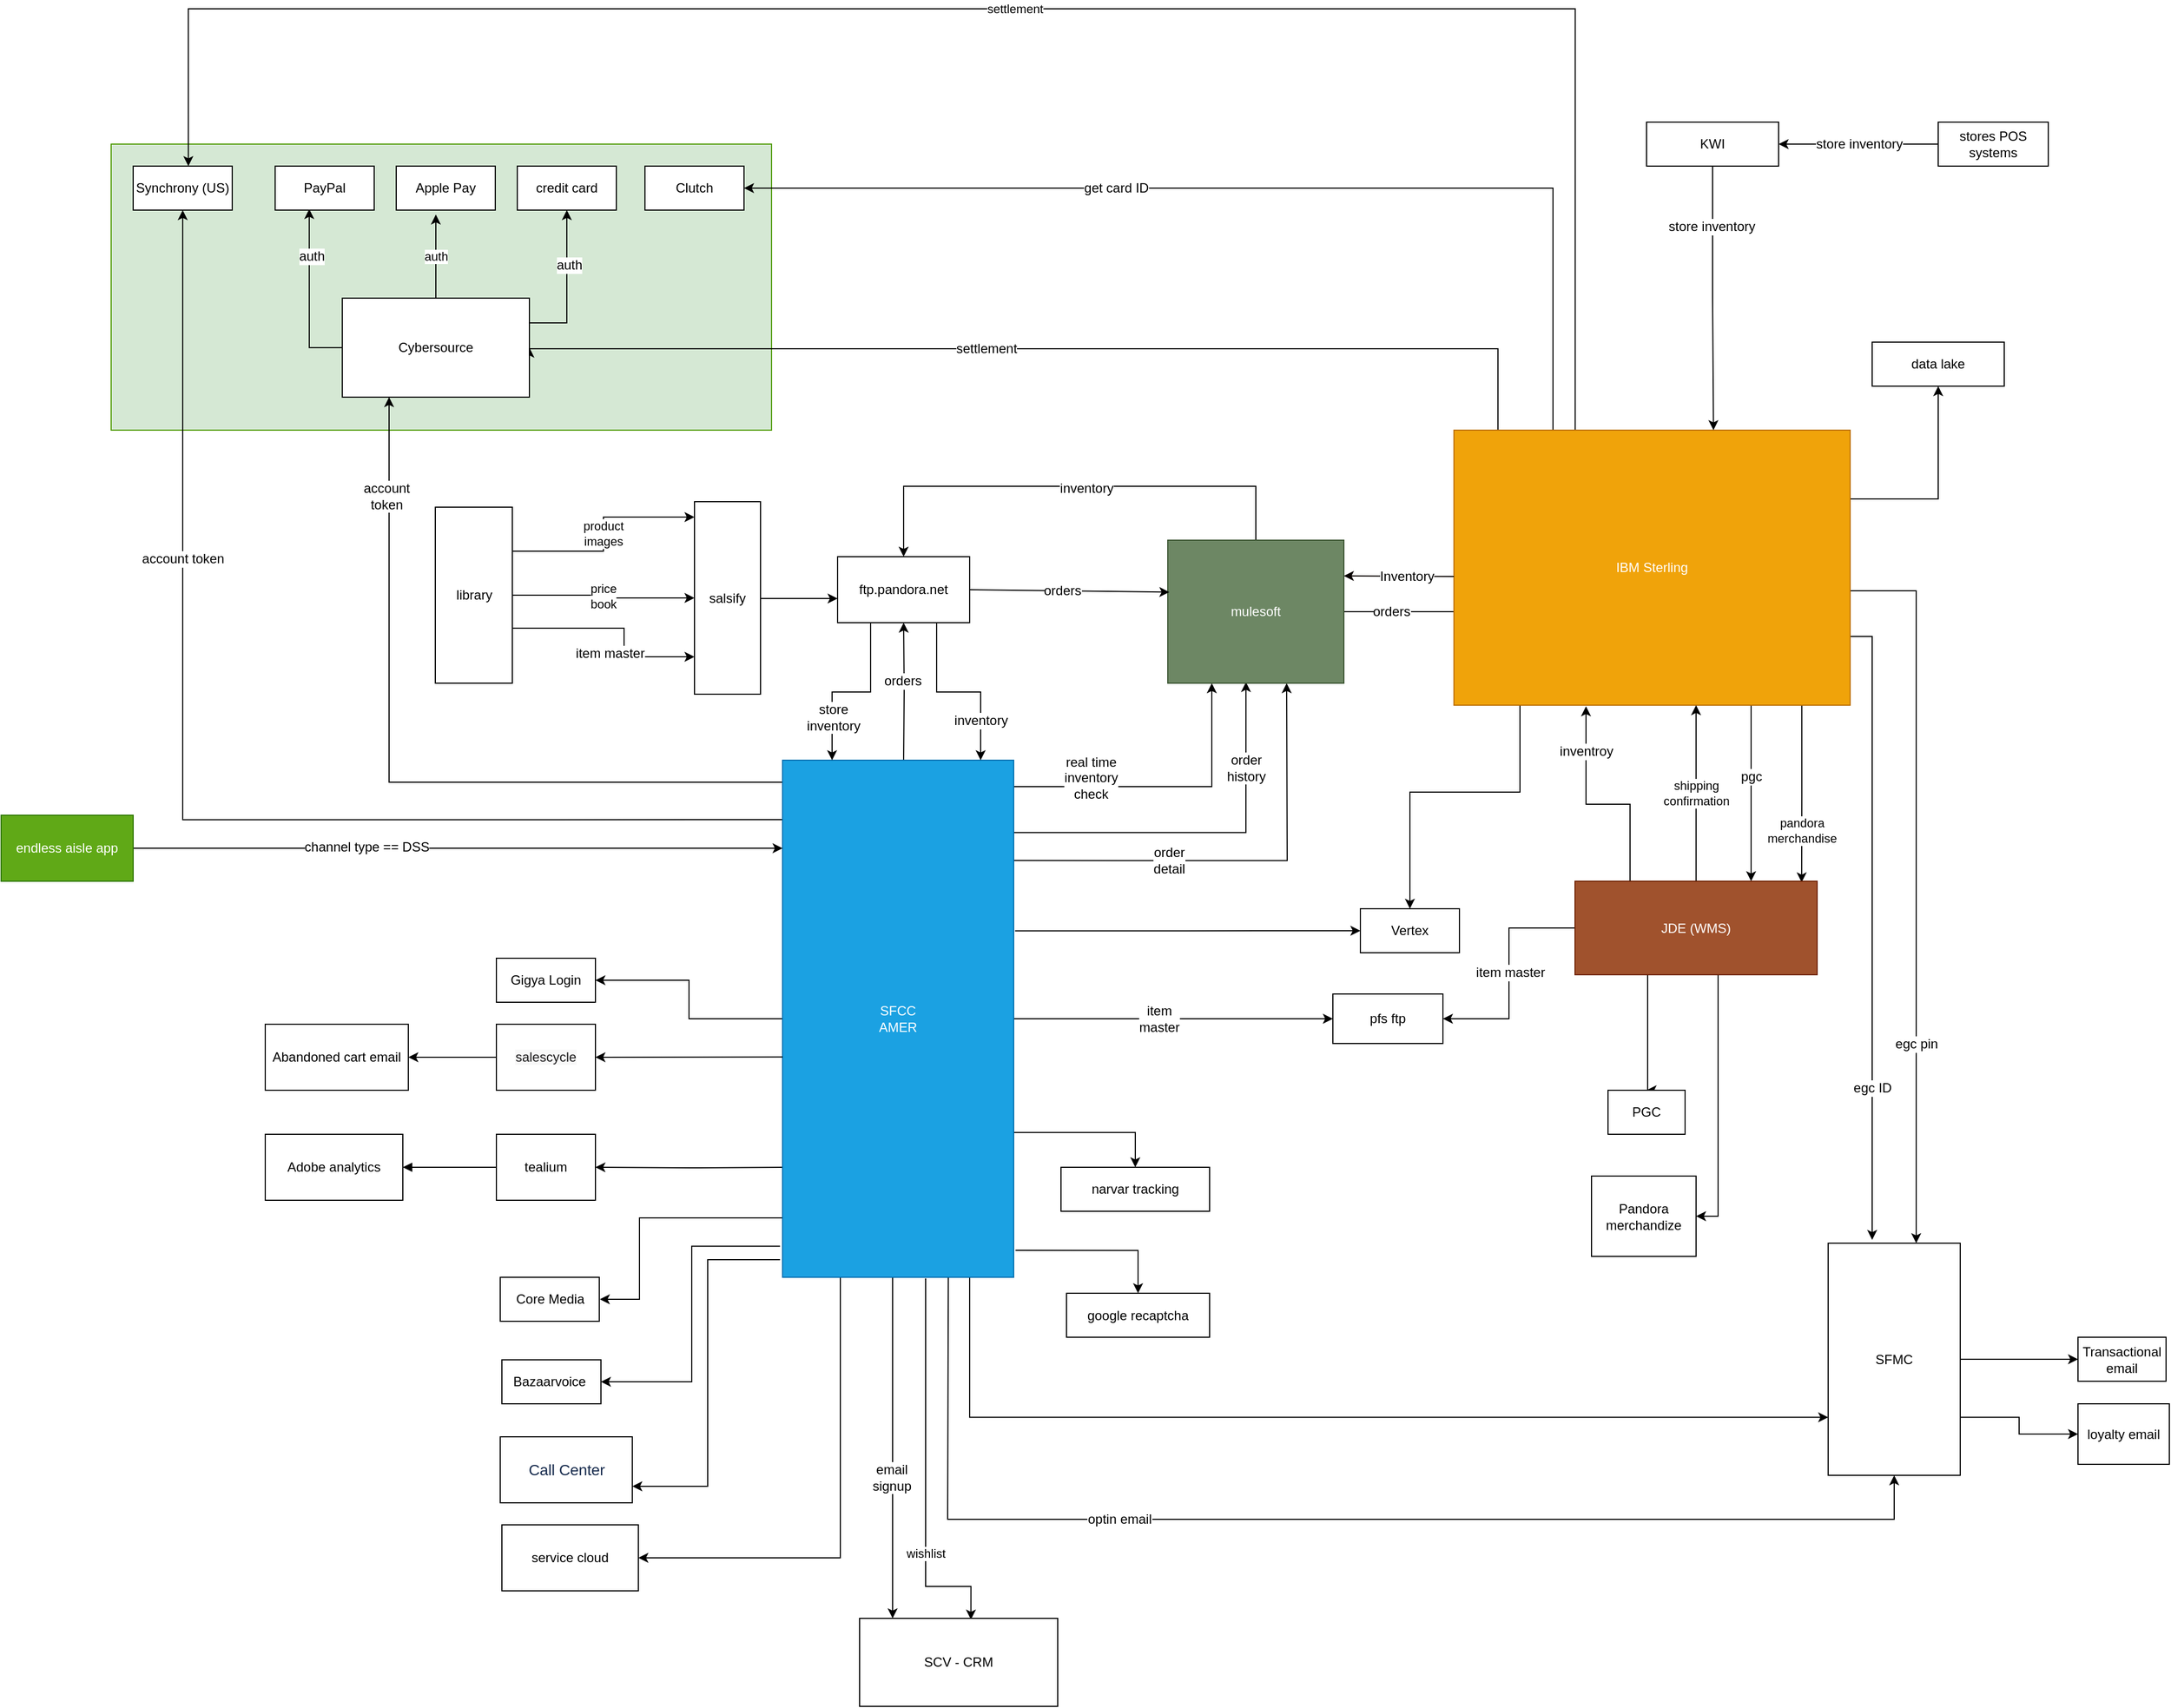 <mxfile version="12.2.2" type="github" pages="3">
  <diagram name="amer" id="3icEu7I5XqVcEI4lYJHm">
    <mxGraphModel dx="2462" dy="1683" grid="1" gridSize="10" guides="1" tooltips="1" connect="1" arrows="1" fold="1" page="1" pageScale="1" pageWidth="850" pageHeight="1100" math="0" shadow="0">
      <root>
        <mxCell id="0"/>
        <mxCell id="1" parent="0"/>
        <mxCell id="CGBd2wxsoKawMv2vk4Lg-112" value="" style="rounded=0;whiteSpace=wrap;html=1;fillColor=#d5e8d4;strokeColor=#4D9900;" parent="1" vertex="1">
          <mxGeometry x="-1180" y="-280" width="600" height="260" as="geometry"/>
        </mxCell>
        <mxCell id="V_cC2gT6HBl9BK8JK8mR-5" value="" style="edgeStyle=orthogonalEdgeStyle;rounded=0;orthogonalLoop=1;jettySize=auto;html=1;" parent="1" target="V_cC2gT6HBl9BK8JK8mR-4" edge="1">
          <mxGeometry relative="1" as="geometry">
            <mxPoint x="-460" y="280" as="sourcePoint"/>
          </mxGeometry>
        </mxCell>
        <mxCell id="TWL4DVWHpw3BuLWVAcTx-16" value="orders" style="text;html=1;resizable=0;points=[];align=center;verticalAlign=middle;labelBackgroundColor=#ffffff;" parent="V_cC2gT6HBl9BK8JK8mR-5" vertex="1" connectable="0">
          <mxGeometry x="0.158" y="1" relative="1" as="geometry">
            <mxPoint as="offset"/>
          </mxGeometry>
        </mxCell>
        <mxCell id="CGBd2wxsoKawMv2vk4Lg-45" style="edgeStyle=orthogonalEdgeStyle;rounded=0;orthogonalLoop=1;jettySize=auto;html=1;entryX=1;entryY=0.75;entryDx=0;entryDy=0;exitX=-0.011;exitY=0.966;exitDx=0;exitDy=0;exitPerimeter=0;" parent="1" source="V_cC2gT6HBl9BK8JK8mR-1" target="MaIgf1kPmnHuQDMeoxbi-1" edge="1">
          <mxGeometry relative="1" as="geometry">
            <Array as="points">
              <mxPoint x="-638" y="734"/>
              <mxPoint x="-638" y="940"/>
            </Array>
          </mxGeometry>
        </mxCell>
        <mxCell id="CGBd2wxsoKawMv2vk4Lg-48" style="edgeStyle=orthogonalEdgeStyle;rounded=0;orthogonalLoop=1;jettySize=auto;html=1;entryX=1;entryY=0.5;entryDx=0;entryDy=0;strokeWidth=1;exitX=0.25;exitY=1;exitDx=0;exitDy=0;" parent="1" source="V_cC2gT6HBl9BK8JK8mR-1" target="MaIgf1kPmnHuQDMeoxbi-3" edge="1">
          <mxGeometry relative="1" as="geometry"/>
        </mxCell>
        <mxCell id="CGBd2wxsoKawMv2vk4Lg-49" style="edgeStyle=orthogonalEdgeStyle;rounded=0;orthogonalLoop=1;jettySize=auto;html=1;entryX=1;entryY=0.5;entryDx=0;entryDy=0;strokeWidth=1;exitX=-0.011;exitY=0.94;exitDx=0;exitDy=0;exitPerimeter=0;" parent="1" source="V_cC2gT6HBl9BK8JK8mR-1" target="V_cC2gT6HBl9BK8JK8mR-85" edge="1">
          <mxGeometry relative="1" as="geometry"/>
        </mxCell>
        <mxCell id="CGBd2wxsoKawMv2vk4Lg-50" style="edgeStyle=orthogonalEdgeStyle;rounded=0;orthogonalLoop=1;jettySize=auto;html=1;strokeWidth=1;" parent="1" edge="1">
          <mxGeometry relative="1" as="geometry">
            <mxPoint x="-570" y="696" as="sourcePoint"/>
            <mxPoint x="-736" y="770" as="targetPoint"/>
            <Array as="points">
              <mxPoint x="-700" y="696"/>
              <mxPoint x="-700" y="770"/>
            </Array>
          </mxGeometry>
        </mxCell>
        <mxCell id="CGBd2wxsoKawMv2vk4Lg-51" style="edgeStyle=orthogonalEdgeStyle;rounded=0;orthogonalLoop=1;jettySize=auto;html=1;entryX=1;entryY=0.5;entryDx=0;entryDy=0;strokeWidth=1;" parent="1" target="N_9rhiI7Wwjrm_V3X6SH-1" edge="1">
          <mxGeometry relative="1" as="geometry">
            <mxPoint x="-570" y="650" as="sourcePoint"/>
          </mxGeometry>
        </mxCell>
        <mxCell id="CGBd2wxsoKawMv2vk4Lg-52" style="edgeStyle=orthogonalEdgeStyle;rounded=0;orthogonalLoop=1;jettySize=auto;html=1;entryX=0.5;entryY=1;entryDx=0;entryDy=0;strokeWidth=1;exitX=0;exitY=0.115;exitDx=0;exitDy=0;exitPerimeter=0;" parent="1" source="V_cC2gT6HBl9BK8JK8mR-1" target="V_cC2gT6HBl9BK8JK8mR-66" edge="1">
          <mxGeometry relative="1" as="geometry"/>
        </mxCell>
        <mxCell id="CGBd2wxsoKawMv2vk4Lg-71" value="account token" style="text;html=1;resizable=0;points=[];align=center;verticalAlign=middle;labelBackgroundColor=#ffffff;" parent="CGBd2wxsoKawMv2vk4Lg-52" vertex="1" connectable="0">
          <mxGeometry x="0.423" relative="1" as="geometry">
            <mxPoint as="offset"/>
          </mxGeometry>
        </mxCell>
        <mxCell id="CGBd2wxsoKawMv2vk4Lg-53" style="edgeStyle=orthogonalEdgeStyle;rounded=0;orthogonalLoop=1;jettySize=auto;html=1;entryX=0.5;entryY=0;entryDx=0;entryDy=0;strokeWidth=1;exitX=0.992;exitY=0.72;exitDx=0;exitDy=0;exitPerimeter=0;" parent="1" source="V_cC2gT6HBl9BK8JK8mR-1" target="u5Q9tlcLcI0Oim-ChqrU-1" edge="1">
          <mxGeometry relative="1" as="geometry"/>
        </mxCell>
        <mxCell id="CGBd2wxsoKawMv2vk4Lg-54" style="edgeStyle=orthogonalEdgeStyle;rounded=0;orthogonalLoop=1;jettySize=auto;html=1;entryX=0;entryY=0.5;entryDx=0;entryDy=0;strokeWidth=1;" parent="1" source="V_cC2gT6HBl9BK8JK8mR-1" target="TWL4DVWHpw3BuLWVAcTx-10" edge="1">
          <mxGeometry relative="1" as="geometry"/>
        </mxCell>
        <mxCell id="CGBd2wxsoKawMv2vk4Lg-55" value="item &lt;br&gt;master" style="text;html=1;resizable=0;points=[];align=center;verticalAlign=middle;labelBackgroundColor=#ffffff;" parent="CGBd2wxsoKawMv2vk4Lg-54" vertex="1" connectable="0">
          <mxGeometry x="-0.434" y="-3" relative="1" as="geometry">
            <mxPoint x="49.5" y="-3" as="offset"/>
          </mxGeometry>
        </mxCell>
        <mxCell id="CGBd2wxsoKawMv2vk4Lg-67" style="edgeStyle=orthogonalEdgeStyle;rounded=0;orthogonalLoop=1;jettySize=auto;html=1;strokeWidth=1;exitX=1.008;exitY=0.948;exitDx=0;exitDy=0;exitPerimeter=0;" parent="1" source="V_cC2gT6HBl9BK8JK8mR-1" target="9Npi8_EjcijGg6YAnJOB-1" edge="1">
          <mxGeometry relative="1" as="geometry"/>
        </mxCell>
        <mxCell id="CGBd2wxsoKawMv2vk4Lg-70" style="edgeStyle=orthogonalEdgeStyle;rounded=0;orthogonalLoop=1;jettySize=auto;html=1;strokeWidth=1;entryX=0.25;entryY=1;entryDx=0;entryDy=0;" parent="1" source="V_cC2gT6HBl9BK8JK8mR-1" target="V_cC2gT6HBl9BK8JK8mR-56" edge="1">
          <mxGeometry relative="1" as="geometry">
            <mxPoint x="-920" y="-40.0" as="targetPoint"/>
            <Array as="points">
              <mxPoint x="-927" y="300"/>
            </Array>
          </mxGeometry>
        </mxCell>
        <mxCell id="CGBd2wxsoKawMv2vk4Lg-72" value="account&lt;br&gt;token" style="text;html=1;resizable=0;points=[];align=center;verticalAlign=middle;labelBackgroundColor=#ffffff;" parent="CGBd2wxsoKawMv2vk4Lg-70" vertex="1" connectable="0">
          <mxGeometry x="0.733" y="-6" relative="1" as="geometry">
            <mxPoint x="-9" y="-4.5" as="offset"/>
          </mxGeometry>
        </mxCell>
        <mxCell id="CGBd2wxsoKawMv2vk4Lg-81" style="edgeStyle=orthogonalEdgeStyle;rounded=0;orthogonalLoop=1;jettySize=auto;html=1;entryX=0;entryY=0.5;entryDx=0;entryDy=0;strokeWidth=1;exitX=1.006;exitY=0.33;exitDx=0;exitDy=0;exitPerimeter=0;" parent="1" source="V_cC2gT6HBl9BK8JK8mR-1" target="V_cC2gT6HBl9BK8JK8mR-78" edge="1">
          <mxGeometry relative="1" as="geometry"/>
        </mxCell>
        <mxCell id="CGBd2wxsoKawMv2vk4Lg-82" style="edgeStyle=orthogonalEdgeStyle;rounded=0;orthogonalLoop=1;jettySize=auto;html=1;entryX=0.25;entryY=1;entryDx=0;entryDy=0;strokeWidth=1;exitX=0.994;exitY=0.051;exitDx=0;exitDy=0;exitPerimeter=0;" parent="1" source="V_cC2gT6HBl9BK8JK8mR-1" target="V_cC2gT6HBl9BK8JK8mR-6" edge="1">
          <mxGeometry relative="1" as="geometry"/>
        </mxCell>
        <mxCell id="CGBd2wxsoKawMv2vk4Lg-83" value="real time&lt;br&gt;inventory&lt;br&gt;check" style="text;html=1;resizable=0;points=[];align=center;verticalAlign=middle;labelBackgroundColor=#ffffff;" parent="CGBd2wxsoKawMv2vk4Lg-82" vertex="1" connectable="0">
          <mxGeometry x="0.725" y="-1" relative="1" as="geometry">
            <mxPoint x="-111" y="48" as="offset"/>
          </mxGeometry>
        </mxCell>
        <mxCell id="CGBd2wxsoKawMv2vk4Lg-84" style="edgeStyle=orthogonalEdgeStyle;rounded=0;orthogonalLoop=1;jettySize=auto;html=1;strokeWidth=1;exitX=1;exitY=0.14;exitDx=0;exitDy=0;exitPerimeter=0;entryX=0.444;entryY=0.992;entryDx=0;entryDy=0;entryPerimeter=0;" parent="1" source="V_cC2gT6HBl9BK8JK8mR-1" target="V_cC2gT6HBl9BK8JK8mR-6" edge="1">
          <mxGeometry relative="1" as="geometry"/>
        </mxCell>
        <mxCell id="CGBd2wxsoKawMv2vk4Lg-85" value="order&lt;br&gt;history" style="text;html=1;resizable=0;points=[];align=center;verticalAlign=middle;labelBackgroundColor=#ffffff;" parent="CGBd2wxsoKawMv2vk4Lg-84" vertex="1" connectable="0">
          <mxGeometry x="0.295" y="45" relative="1" as="geometry">
            <mxPoint x="45" y="-45" as="offset"/>
          </mxGeometry>
        </mxCell>
        <mxCell id="CGBd2wxsoKawMv2vk4Lg-86" style="edgeStyle=orthogonalEdgeStyle;rounded=0;orthogonalLoop=1;jettySize=auto;html=1;strokeWidth=1;exitX=1;exitY=0.194;exitDx=0;exitDy=0;exitPerimeter=0;" parent="1" source="V_cC2gT6HBl9BK8JK8mR-1" edge="1">
          <mxGeometry relative="1" as="geometry">
            <mxPoint x="-112" y="210" as="targetPoint"/>
          </mxGeometry>
        </mxCell>
        <mxCell id="CGBd2wxsoKawMv2vk4Lg-87" value="order&lt;br&gt;detail" style="text;html=1;resizable=0;points=[];align=center;verticalAlign=middle;labelBackgroundColor=#ffffff;" parent="CGBd2wxsoKawMv2vk4Lg-86" vertex="1" connectable="0">
          <mxGeometry x="-0.313" relative="1" as="geometry">
            <mxPoint as="offset"/>
          </mxGeometry>
        </mxCell>
        <mxCell id="CGBd2wxsoKawMv2vk4Lg-92" style="edgeStyle=orthogonalEdgeStyle;rounded=0;orthogonalLoop=1;jettySize=auto;html=1;entryX=1;entryY=0.5;entryDx=0;entryDy=0;strokeWidth=1;" parent="1" source="V_cC2gT6HBl9BK8JK8mR-1" target="V_cC2gT6HBl9BK8JK8mR-39" edge="1">
          <mxGeometry relative="1" as="geometry">
            <mxPoint x="-569" y="371" as="sourcePoint"/>
          </mxGeometry>
        </mxCell>
        <mxCell id="CGBd2wxsoKawMv2vk4Lg-96" style="edgeStyle=orthogonalEdgeStyle;rounded=0;orthogonalLoop=1;jettySize=auto;html=1;entryX=0;entryY=0.75;entryDx=0;entryDy=0;strokeWidth=1;exitX=0.8;exitY=0.999;exitDx=0;exitDy=0;exitPerimeter=0;" parent="1" source="V_cC2gT6HBl9BK8JK8mR-1" target="CGBd2wxsoKawMv2vk4Lg-11" edge="1">
          <mxGeometry relative="1" as="geometry">
            <Array as="points">
              <mxPoint x="-400" y="749"/>
              <mxPoint x="-400" y="878"/>
            </Array>
          </mxGeometry>
        </mxCell>
        <mxCell id="CGBd2wxsoKawMv2vk4Lg-101" style="edgeStyle=orthogonalEdgeStyle;rounded=0;orthogonalLoop=1;jettySize=auto;html=1;strokeWidth=1;exitX=0.467;exitY=0.998;exitDx=0;exitDy=0;exitPerimeter=0;" parent="1" source="V_cC2gT6HBl9BK8JK8mR-1" target="V_cC2gT6HBl9BK8JK8mR-41" edge="1">
          <mxGeometry relative="1" as="geometry">
            <Array as="points">
              <mxPoint x="-470" y="749"/>
            </Array>
          </mxGeometry>
        </mxCell>
        <mxCell id="CGBd2wxsoKawMv2vk4Lg-102" value="email&lt;br&gt;signup" style="text;html=1;resizable=0;points=[];align=center;verticalAlign=middle;labelBackgroundColor=#ffffff;" parent="CGBd2wxsoKawMv2vk4Lg-101" vertex="1" connectable="0">
          <mxGeometry x="0.172" y="-1" relative="1" as="geometry">
            <mxPoint y="1" as="offset"/>
          </mxGeometry>
        </mxCell>
        <mxCell id="CGBd2wxsoKawMv2vk4Lg-103" value="wishlist" style="edgeStyle=orthogonalEdgeStyle;rounded=0;orthogonalLoop=1;jettySize=auto;html=1;entryX=0.562;entryY=0.014;entryDx=0;entryDy=0;entryPerimeter=0;strokeWidth=1;" parent="1" target="V_cC2gT6HBl9BK8JK8mR-41" edge="1">
          <mxGeometry x="0.424" relative="1" as="geometry">
            <mxPoint x="-440" y="751" as="sourcePoint"/>
            <Array as="points">
              <mxPoint x="-440" y="751"/>
              <mxPoint x="-440" y="1031"/>
              <mxPoint x="-398" y="1031"/>
            </Array>
            <mxPoint as="offset"/>
          </mxGeometry>
        </mxCell>
        <mxCell id="CGBd2wxsoKawMv2vk4Lg-104" style="edgeStyle=orthogonalEdgeStyle;rounded=0;orthogonalLoop=1;jettySize=auto;html=1;entryX=0.5;entryY=1;entryDx=0;entryDy=0;strokeWidth=1;exitX=0.717;exitY=0.999;exitDx=0;exitDy=0;exitPerimeter=0;" parent="1" source="V_cC2gT6HBl9BK8JK8mR-1" target="CGBd2wxsoKawMv2vk4Lg-11" edge="1">
          <mxGeometry relative="1" as="geometry">
            <Array as="points">
              <mxPoint x="-419" y="751"/>
              <mxPoint x="-420" y="751"/>
              <mxPoint x="-420" y="970"/>
              <mxPoint x="440" y="970"/>
            </Array>
          </mxGeometry>
        </mxCell>
        <mxCell id="CGBd2wxsoKawMv2vk4Lg-105" value="optin email" style="text;html=1;resizable=0;points=[];align=center;verticalAlign=middle;labelBackgroundColor=#ffffff;" parent="CGBd2wxsoKawMv2vk4Lg-104" vertex="1" connectable="0">
          <mxGeometry x="-0.328" relative="1" as="geometry">
            <mxPoint as="offset"/>
          </mxGeometry>
        </mxCell>
        <mxCell id="V_cC2gT6HBl9BK8JK8mR-1" value="SFCC&lt;br&gt;AMER" style="rounded=0;whiteSpace=wrap;html=1;fillColor=#1ba1e2;strokeColor=#006EAF;fontColor=#ffffff;" parent="1" vertex="1">
          <mxGeometry x="-570" y="280" width="210" height="470" as="geometry"/>
        </mxCell>
        <mxCell id="V_cC2gT6HBl9BK8JK8mR-44" value="Core Media" style="rounded=0;whiteSpace=wrap;html=1;" parent="1" vertex="1">
          <mxGeometry x="-826.5" y="750" width="90" height="40" as="geometry"/>
        </mxCell>
        <mxCell id="CGBd2wxsoKawMv2vk4Lg-89" style="edgeStyle=orthogonalEdgeStyle;rounded=0;orthogonalLoop=1;jettySize=auto;html=1;strokeWidth=1;" parent="1" source="V_cC2gT6HBl9BK8JK8mR-4" edge="1">
          <mxGeometry relative="1" as="geometry">
            <mxPoint x="-525" y="280" as="targetPoint"/>
            <Array as="points">
              <mxPoint x="-490" y="218"/>
              <mxPoint x="-525" y="218"/>
            </Array>
          </mxGeometry>
        </mxCell>
        <mxCell id="CGBd2wxsoKawMv2vk4Lg-90" value="store&lt;br&gt;inventory" style="text;html=1;resizable=0;points=[];align=center;verticalAlign=middle;labelBackgroundColor=#ffffff;" parent="CGBd2wxsoKawMv2vk4Lg-89" vertex="1" connectable="0">
          <mxGeometry x="0.512" y="1" relative="1" as="geometry">
            <mxPoint as="offset"/>
          </mxGeometry>
        </mxCell>
        <mxCell id="CGBd2wxsoKawMv2vk4Lg-99" style="edgeStyle=orthogonalEdgeStyle;rounded=0;orthogonalLoop=1;jettySize=auto;html=1;exitX=0.75;exitY=1;exitDx=0;exitDy=0;entryX=0.857;entryY=0;entryDx=0;entryDy=0;entryPerimeter=0;strokeWidth=1;" parent="1" source="V_cC2gT6HBl9BK8JK8mR-4" target="V_cC2gT6HBl9BK8JK8mR-1" edge="1">
          <mxGeometry relative="1" as="geometry">
            <Array as="points">
              <mxPoint x="-430" y="218"/>
              <mxPoint x="-390" y="218"/>
            </Array>
          </mxGeometry>
        </mxCell>
        <mxCell id="CGBd2wxsoKawMv2vk4Lg-100" value="inventory" style="text;html=1;resizable=0;points=[];align=center;verticalAlign=middle;labelBackgroundColor=#ffffff;" parent="CGBd2wxsoKawMv2vk4Lg-99" vertex="1" connectable="0">
          <mxGeometry x="0.557" relative="1" as="geometry">
            <mxPoint as="offset"/>
          </mxGeometry>
        </mxCell>
        <mxCell id="V_cC2gT6HBl9BK8JK8mR-4" value="ftp.pandora.net" style="rounded=0;whiteSpace=wrap;html=1;" parent="1" vertex="1">
          <mxGeometry x="-520" y="95" width="120" height="60" as="geometry"/>
        </mxCell>
        <mxCell id="CGBd2wxsoKawMv2vk4Lg-79" style="edgeStyle=orthogonalEdgeStyle;rounded=0;orthogonalLoop=1;jettySize=auto;html=1;entryX=0.028;entryY=0.66;entryDx=0;entryDy=0;entryPerimeter=0;strokeWidth=1;" parent="1" source="V_cC2gT6HBl9BK8JK8mR-6" target="V_cC2gT6HBl9BK8JK8mR-8" edge="1">
          <mxGeometry relative="1" as="geometry"/>
        </mxCell>
        <mxCell id="CGBd2wxsoKawMv2vk4Lg-80" value="orders" style="text;html=1;resizable=0;points=[];align=center;verticalAlign=middle;labelBackgroundColor=#ffffff;" parent="CGBd2wxsoKawMv2vk4Lg-79" vertex="1" connectable="0">
          <mxGeometry x="-0.218" relative="1" as="geometry">
            <mxPoint as="offset"/>
          </mxGeometry>
        </mxCell>
        <mxCell id="CGBd2wxsoKawMv2vk4Lg-97" style="edgeStyle=orthogonalEdgeStyle;rounded=0;orthogonalLoop=1;jettySize=auto;html=1;entryX=0.5;entryY=0;entryDx=0;entryDy=0;strokeWidth=1;exitX=0.5;exitY=0;exitDx=0;exitDy=0;" parent="1" source="V_cC2gT6HBl9BK8JK8mR-6" target="V_cC2gT6HBl9BK8JK8mR-4" edge="1">
          <mxGeometry relative="1" as="geometry">
            <mxPoint x="-140" y="70" as="sourcePoint"/>
            <Array as="points">
              <mxPoint x="-140" y="31"/>
              <mxPoint x="-460" y="31"/>
            </Array>
          </mxGeometry>
        </mxCell>
        <mxCell id="CGBd2wxsoKawMv2vk4Lg-98" value="inventory" style="text;html=1;resizable=0;points=[];align=center;verticalAlign=middle;labelBackgroundColor=#ffffff;" parent="CGBd2wxsoKawMv2vk4Lg-97" vertex="1" connectable="0">
          <mxGeometry x="-0.062" y="2" relative="1" as="geometry">
            <mxPoint as="offset"/>
          </mxGeometry>
        </mxCell>
        <mxCell id="V_cC2gT6HBl9BK8JK8mR-6" value="mulesoft" style="rounded=0;whiteSpace=wrap;html=1;fillColor=#6d8764;strokeColor=#3A5431;fontColor=#ffffff;" parent="1" vertex="1">
          <mxGeometry x="-220" y="80" width="160" height="130" as="geometry"/>
        </mxCell>
        <mxCell id="CGBd2wxsoKawMv2vk4Lg-29" style="edgeStyle=orthogonalEdgeStyle;rounded=0;orthogonalLoop=1;jettySize=auto;html=1;exitX=1;exitY=0.75;exitDx=0;exitDy=0;" parent="1" source="V_cC2gT6HBl9BK8JK8mR-8" edge="1">
          <mxGeometry relative="1" as="geometry">
            <mxPoint x="420" y="716" as="targetPoint"/>
            <Array as="points">
              <mxPoint x="420" y="168"/>
            </Array>
          </mxGeometry>
        </mxCell>
        <mxCell id="CGBd2wxsoKawMv2vk4Lg-30" value="egc ID" style="text;html=1;resizable=0;points=[];align=center;verticalAlign=middle;labelBackgroundColor=#ffffff;" parent="CGBd2wxsoKawMv2vk4Lg-29" vertex="1" connectable="0">
          <mxGeometry x="-0.332" y="3" relative="1" as="geometry">
            <mxPoint x="-3" y="240" as="offset"/>
          </mxGeometry>
        </mxCell>
        <mxCell id="CGBd2wxsoKawMv2vk4Lg-31" style="edgeStyle=orthogonalEdgeStyle;rounded=0;orthogonalLoop=1;jettySize=auto;html=1;exitX=1;exitY=0.5;exitDx=0;exitDy=0;" parent="1" source="V_cC2gT6HBl9BK8JK8mR-8" edge="1">
          <mxGeometry relative="1" as="geometry">
            <mxPoint x="460" y="719" as="targetPoint"/>
            <Array as="points">
              <mxPoint x="460" y="126"/>
              <mxPoint x="460" y="719"/>
            </Array>
          </mxGeometry>
        </mxCell>
        <mxCell id="CGBd2wxsoKawMv2vk4Lg-32" value="egc pin" style="text;html=1;resizable=0;points=[];align=center;verticalAlign=middle;labelBackgroundColor=#ffffff;" parent="CGBd2wxsoKawMv2vk4Lg-31" vertex="1" connectable="0">
          <mxGeometry x="0.572" relative="1" as="geometry">
            <mxPoint y="-37" as="offset"/>
          </mxGeometry>
        </mxCell>
        <mxCell id="CGBd2wxsoKawMv2vk4Lg-34" style="edgeStyle=orthogonalEdgeStyle;rounded=0;orthogonalLoop=1;jettySize=auto;html=1;exitX=1;exitY=0.25;exitDx=0;exitDy=0;" parent="1" source="V_cC2gT6HBl9BK8JK8mR-8" target="TWL4DVWHpw3BuLWVAcTx-33" edge="1">
          <mxGeometry relative="1" as="geometry"/>
        </mxCell>
        <mxCell id="CGBd2wxsoKawMv2vk4Lg-38" value="settlement" style="edgeStyle=orthogonalEdgeStyle;rounded=0;orthogonalLoop=1;jettySize=auto;html=1;entryX=0.557;entryY=0;entryDx=0;entryDy=0;entryPerimeter=0;exitX=0.306;exitY=0.006;exitDx=0;exitDy=0;exitPerimeter=0;" parent="1" source="V_cC2gT6HBl9BK8JK8mR-8" target="V_cC2gT6HBl9BK8JK8mR-66" edge="1">
          <mxGeometry relative="1" as="geometry">
            <mxPoint x="-1090" y="-263" as="targetPoint"/>
            <mxPoint x="150" y="-10" as="sourcePoint"/>
            <Array as="points">
              <mxPoint x="150" y="-403"/>
              <mxPoint x="-1110" y="-403"/>
            </Array>
          </mxGeometry>
        </mxCell>
        <mxCell id="CGBd2wxsoKawMv2vk4Lg-46" style="edgeStyle=orthogonalEdgeStyle;rounded=0;orthogonalLoop=1;jettySize=auto;html=1;entryX=1;entryY=0.5;entryDx=0;entryDy=0;" parent="1" target="V_cC2gT6HBl9BK8JK8mR-56" edge="1">
          <mxGeometry relative="1" as="geometry">
            <mxPoint x="-170" y="-190" as="targetPoint"/>
            <mxPoint x="80" y="10" as="sourcePoint"/>
            <Array as="points">
              <mxPoint x="80" y="-94"/>
            </Array>
          </mxGeometry>
        </mxCell>
        <mxCell id="CGBd2wxsoKawMv2vk4Lg-47" value="settlement" style="text;html=1;resizable=0;points=[];align=center;verticalAlign=middle;labelBackgroundColor=#ffffff;" parent="CGBd2wxsoKawMv2vk4Lg-46" vertex="1" connectable="0">
          <mxGeometry x="0.155" relative="1" as="geometry">
            <mxPoint as="offset"/>
          </mxGeometry>
        </mxCell>
        <mxCell id="CGBd2wxsoKawMv2vk4Lg-78" style="edgeStyle=orthogonalEdgeStyle;rounded=0;orthogonalLoop=1;jettySize=auto;html=1;entryX=0.5;entryY=0;entryDx=0;entryDy=0;strokeWidth=1;" parent="1" source="V_cC2gT6HBl9BK8JK8mR-8" target="V_cC2gT6HBl9BK8JK8mR-78" edge="1">
          <mxGeometry relative="1" as="geometry">
            <Array as="points">
              <mxPoint x="100" y="309"/>
              <mxPoint y="309"/>
            </Array>
          </mxGeometry>
        </mxCell>
        <mxCell id="CGBd2wxsoKawMv2vk4Lg-93" style="edgeStyle=orthogonalEdgeStyle;rounded=0;orthogonalLoop=1;jettySize=auto;html=1;strokeWidth=1;" parent="1" source="V_cC2gT6HBl9BK8JK8mR-8" target="V_cC2gT6HBl9BK8JK8mR-23" edge="1">
          <mxGeometry relative="1" as="geometry">
            <Array as="points">
              <mxPoint x="310" y="370"/>
              <mxPoint x="310" y="370"/>
            </Array>
          </mxGeometry>
        </mxCell>
        <mxCell id="CGBd2wxsoKawMv2vk4Lg-94" value="pgc" style="text;html=1;resizable=0;points=[];align=center;verticalAlign=middle;labelBackgroundColor=#ffffff;" parent="CGBd2wxsoKawMv2vk4Lg-93" vertex="1" connectable="0">
          <mxGeometry x="0.754" y="-76" relative="1" as="geometry">
            <mxPoint x="76" y="-76" as="offset"/>
          </mxGeometry>
        </mxCell>
        <mxCell id="CGBd2wxsoKawMv2vk4Lg-95" value="pandora&lt;br&gt;merchandise" style="edgeStyle=orthogonalEdgeStyle;rounded=0;orthogonalLoop=1;jettySize=auto;html=1;strokeWidth=1;exitX=0.878;exitY=0.999;exitDx=0;exitDy=0;exitPerimeter=0;entryX=0.936;entryY=0.012;entryDx=0;entryDy=0;entryPerimeter=0;" parent="1" source="V_cC2gT6HBl9BK8JK8mR-8" target="V_cC2gT6HBl9BK8JK8mR-23" edge="1">
          <mxGeometry x="0.411" relative="1" as="geometry">
            <mxPoint x="356" y="386" as="targetPoint"/>
            <mxPoint as="offset"/>
          </mxGeometry>
        </mxCell>
        <mxCell id="CGBd2wxsoKawMv2vk4Lg-107" style="edgeStyle=orthogonalEdgeStyle;rounded=0;orthogonalLoop=1;jettySize=auto;html=1;exitX=0.25;exitY=0;exitDx=0;exitDy=0;entryX=1;entryY=0.5;entryDx=0;entryDy=0;strokeWidth=1;" parent="1" source="V_cC2gT6HBl9BK8JK8mR-8" target="ea_WDXVp_1bCXUbU4MuW-6" edge="1">
          <mxGeometry relative="1" as="geometry"/>
        </mxCell>
        <mxCell id="wZ4mtcYfP809dJblDa4F-1" value="get card ID" style="text;html=1;resizable=0;points=[];align=center;verticalAlign=middle;labelBackgroundColor=#ffffff;" vertex="1" connectable="0" parent="CGBd2wxsoKawMv2vk4Lg-107">
          <mxGeometry x="0.292" relative="1" as="geometry">
            <mxPoint as="offset"/>
          </mxGeometry>
        </mxCell>
        <mxCell id="V_cC2gT6HBl9BK8JK8mR-8" value="IBM Sterling" style="rounded=0;whiteSpace=wrap;html=1;fillColor=#f0a30a;strokeColor=#BD7000;fontColor=#ffffff;" parent="1" vertex="1">
          <mxGeometry x="40" y="-20" width="360" height="250" as="geometry"/>
        </mxCell>
        <mxCell id="CGBd2wxsoKawMv2vk4Lg-56" style="edgeStyle=orthogonalEdgeStyle;rounded=0;orthogonalLoop=1;jettySize=auto;html=1;entryX=1;entryY=0.5;entryDx=0;entryDy=0;strokeWidth=1;" parent="1" source="V_cC2gT6HBl9BK8JK8mR-23" target="TWL4DVWHpw3BuLWVAcTx-10" edge="1">
          <mxGeometry relative="1" as="geometry"/>
        </mxCell>
        <mxCell id="CGBd2wxsoKawMv2vk4Lg-57" value="item master" style="text;html=1;resizable=0;points=[];align=center;verticalAlign=middle;labelBackgroundColor=#ffffff;" parent="CGBd2wxsoKawMv2vk4Lg-56" vertex="1" connectable="0">
          <mxGeometry x="-0.012" y="1" relative="1" as="geometry">
            <mxPoint as="offset"/>
          </mxGeometry>
        </mxCell>
        <mxCell id="CGBd2wxsoKawMv2vk4Lg-58" style="edgeStyle=orthogonalEdgeStyle;rounded=0;orthogonalLoop=1;jettySize=auto;html=1;entryX=0.5;entryY=0;entryDx=0;entryDy=0;strokeWidth=1;" parent="1" source="V_cC2gT6HBl9BK8JK8mR-23" target="CGBd2wxsoKawMv2vk4Lg-7" edge="1">
          <mxGeometry relative="1" as="geometry">
            <Array as="points">
              <mxPoint x="216" y="500"/>
              <mxPoint x="216" y="500"/>
            </Array>
          </mxGeometry>
        </mxCell>
        <mxCell id="CGBd2wxsoKawMv2vk4Lg-62" style="edgeStyle=orthogonalEdgeStyle;rounded=0;orthogonalLoop=1;jettySize=auto;html=1;strokeWidth=1;" parent="1" source="V_cC2gT6HBl9BK8JK8mR-23" edge="1">
          <mxGeometry relative="1" as="geometry">
            <mxPoint x="160" y="231" as="targetPoint"/>
            <Array as="points">
              <mxPoint x="200" y="320"/>
              <mxPoint x="160" y="320"/>
            </Array>
          </mxGeometry>
        </mxCell>
        <mxCell id="CGBd2wxsoKawMv2vk4Lg-63" value="inventroy" style="text;html=1;resizable=0;points=[];align=center;verticalAlign=middle;labelBackgroundColor=#ffffff;" parent="CGBd2wxsoKawMv2vk4Lg-62" vertex="1" connectable="0">
          <mxGeometry x="0.26" y="-4" relative="1" as="geometry">
            <mxPoint x="-4" y="-33" as="offset"/>
          </mxGeometry>
        </mxCell>
        <mxCell id="CGBd2wxsoKawMv2vk4Lg-64" value="shipping &lt;br&gt;confirmation" style="edgeStyle=orthogonalEdgeStyle;rounded=0;orthogonalLoop=1;jettySize=auto;html=1;strokeWidth=1;" parent="1" source="V_cC2gT6HBl9BK8JK8mR-23" edge="1">
          <mxGeometry relative="1" as="geometry">
            <mxPoint x="260" y="230" as="targetPoint"/>
            <Array as="points">
              <mxPoint x="260" y="250"/>
            </Array>
          </mxGeometry>
        </mxCell>
        <mxCell id="CGBd2wxsoKawMv2vk4Lg-69" style="edgeStyle=orthogonalEdgeStyle;rounded=0;orthogonalLoop=1;jettySize=auto;html=1;entryX=1;entryY=0.5;entryDx=0;entryDy=0;strokeWidth=1;" parent="1" source="V_cC2gT6HBl9BK8JK8mR-23" target="CGBd2wxsoKawMv2vk4Lg-8" edge="1">
          <mxGeometry relative="1" as="geometry">
            <Array as="points">
              <mxPoint x="280" y="694"/>
            </Array>
          </mxGeometry>
        </mxCell>
        <mxCell id="V_cC2gT6HBl9BK8JK8mR-23" value="JDE (WMS)" style="rounded=0;whiteSpace=wrap;html=1;fillColor=#a0522d;strokeColor=#6D1F00;fontColor=#ffffff;" parent="1" vertex="1">
          <mxGeometry x="150" y="390" width="220" height="85" as="geometry"/>
        </mxCell>
        <mxCell id="V_cC2gT6HBl9BK8JK8mR-39" value="Gigya Login" style="rounded=0;whiteSpace=wrap;html=1;" parent="1" vertex="1">
          <mxGeometry x="-830" y="460" width="90" height="40" as="geometry"/>
        </mxCell>
        <mxCell id="V_cC2gT6HBl9BK8JK8mR-41" value="SCV - CRM" style="rounded=0;whiteSpace=wrap;html=1;" parent="1" vertex="1">
          <mxGeometry x="-500" y="1060" width="180" height="80" as="geometry"/>
        </mxCell>
        <mxCell id="CGBd2wxsoKawMv2vk4Lg-39" style="edgeStyle=orthogonalEdgeStyle;rounded=0;orthogonalLoop=1;jettySize=auto;html=1;exitX=0;exitY=0.5;exitDx=0;exitDy=0;entryX=0.344;entryY=0.975;entryDx=0;entryDy=0;entryPerimeter=0;" parent="1" source="V_cC2gT6HBl9BK8JK8mR-56" target="V_cC2gT6HBl9BK8JK8mR-60" edge="1">
          <mxGeometry relative="1" as="geometry"/>
        </mxCell>
        <mxCell id="CGBd2wxsoKawMv2vk4Lg-40" value="auth" style="text;html=1;resizable=0;points=[];align=center;verticalAlign=middle;labelBackgroundColor=#ffffff;" parent="CGBd2wxsoKawMv2vk4Lg-39" vertex="1" connectable="0">
          <mxGeometry x="0.449" y="-2" relative="1" as="geometry">
            <mxPoint as="offset"/>
          </mxGeometry>
        </mxCell>
        <mxCell id="CGBd2wxsoKawMv2vk4Lg-41" style="edgeStyle=orthogonalEdgeStyle;rounded=0;orthogonalLoop=1;jettySize=auto;html=1;exitX=1;exitY=0.25;exitDx=0;exitDy=0;entryX=0.5;entryY=1;entryDx=0;entryDy=0;" parent="1" source="V_cC2gT6HBl9BK8JK8mR-56" target="scgPz5cgnYkhwIzWvn8L-4" edge="1">
          <mxGeometry relative="1" as="geometry">
            <Array as="points">
              <mxPoint x="-766" y="-118"/>
            </Array>
          </mxGeometry>
        </mxCell>
        <mxCell id="CGBd2wxsoKawMv2vk4Lg-43" value="auth" style="text;html=1;resizable=0;points=[];align=center;verticalAlign=middle;labelBackgroundColor=#ffffff;" parent="CGBd2wxsoKawMv2vk4Lg-41" vertex="1" connectable="0">
          <mxGeometry x="0.265" y="-2" relative="1" as="geometry">
            <mxPoint as="offset"/>
          </mxGeometry>
        </mxCell>
        <mxCell id="CGBd2wxsoKawMv2vk4Lg-91" value="auth" style="edgeStyle=orthogonalEdgeStyle;rounded=0;orthogonalLoop=1;jettySize=auto;html=1;entryX=0.4;entryY=1.1;entryDx=0;entryDy=0;entryPerimeter=0;strokeWidth=1;" parent="1" source="V_cC2gT6HBl9BK8JK8mR-56" target="V_cC2gT6HBl9BK8JK8mR-63" edge="1">
          <mxGeometry relative="1" as="geometry"/>
        </mxCell>
        <mxCell id="V_cC2gT6HBl9BK8JK8mR-56" value="Cybersource" style="rounded=0;whiteSpace=wrap;html=1;" parent="1" vertex="1">
          <mxGeometry x="-970" y="-140" width="170" height="90" as="geometry"/>
        </mxCell>
        <mxCell id="V_cC2gT6HBl9BK8JK8mR-63" value="Apple Pay" style="rounded=0;whiteSpace=wrap;html=1;" parent="1" vertex="1">
          <mxGeometry x="-921" y="-260" width="90" height="40" as="geometry"/>
        </mxCell>
        <mxCell id="V_cC2gT6HBl9BK8JK8mR-60" value="PayPal" style="rounded=0;whiteSpace=wrap;html=1;" parent="1" vertex="1">
          <mxGeometry x="-1031" y="-260" width="90" height="40" as="geometry"/>
        </mxCell>
        <mxCell id="V_cC2gT6HBl9BK8JK8mR-66" value="Synchrony (US)" style="rounded=0;whiteSpace=wrap;html=1;" parent="1" vertex="1">
          <mxGeometry x="-1160" y="-260" width="90" height="40" as="geometry"/>
        </mxCell>
        <mxCell id="V_cC2gT6HBl9BK8JK8mR-78" value="Vertex" style="rounded=0;whiteSpace=wrap;html=1;" parent="1" vertex="1">
          <mxGeometry x="-45" y="415" width="90" height="40" as="geometry"/>
        </mxCell>
        <mxCell id="V_cC2gT6HBl9BK8JK8mR-85" value="Bazaarvoice&amp;nbsp;" style="rounded=0;whiteSpace=wrap;html=1;" parent="1" vertex="1">
          <mxGeometry x="-825" y="825" width="90" height="40" as="geometry"/>
        </mxCell>
        <mxCell id="9Npi8_EjcijGg6YAnJOB-1" value="google recaptcha" style="rounded=0;whiteSpace=wrap;html=1;fillColor=none;" parent="1" vertex="1">
          <mxGeometry x="-312" y="764.5" width="130" height="40" as="geometry"/>
        </mxCell>
        <mxCell id="9Npi8_EjcijGg6YAnJOB-9" value="" style="endArrow=classic;html=1;strokeColor=#080200;strokeWidth=1;entryX=1;entryY=0.25;entryDx=0;entryDy=0;" parent="1" target="V_cC2gT6HBl9BK8JK8mR-6" edge="1">
          <mxGeometry width="50" height="50" relative="1" as="geometry">
            <mxPoint x="40" y="113" as="sourcePoint"/>
            <mxPoint x="-10" y="120" as="targetPoint"/>
          </mxGeometry>
        </mxCell>
        <mxCell id="9Npi8_EjcijGg6YAnJOB-10" value="Inventory" style="text;html=1;resizable=0;points=[];align=center;verticalAlign=middle;labelBackgroundColor=#ffffff;" parent="9Npi8_EjcijGg6YAnJOB-9" vertex="1" connectable="0">
          <mxGeometry x="-0.14" relative="1" as="geometry">
            <mxPoint as="offset"/>
          </mxGeometry>
        </mxCell>
        <mxCell id="MaIgf1kPmnHuQDMeoxbi-1" value="&lt;span style=&quot;color: rgb(23 , 43 , 77) ; font-size: 14px ; letter-spacing: -0.07px ; white-space: pre-wrap ; background-color: rgb(255 , 255 , 255)&quot;&gt;Call Center&lt;/span&gt;" style="rounded=0;whiteSpace=wrap;html=1;fillColor=none;" parent="1" vertex="1">
          <mxGeometry x="-826.5" y="895" width="120" height="60" as="geometry"/>
        </mxCell>
        <mxCell id="MaIgf1kPmnHuQDMeoxbi-3" value="service cloud" style="rounded=0;whiteSpace=wrap;html=1;fillColor=none;" parent="1" vertex="1">
          <mxGeometry x="-825" y="975" width="124" height="60" as="geometry"/>
        </mxCell>
        <mxCell id="u5Q9tlcLcI0Oim-ChqrU-1" value="narvar tracking" style="rounded=0;whiteSpace=wrap;html=1;fillColor=none;" parent="1" vertex="1">
          <mxGeometry x="-317" y="650" width="135" height="40" as="geometry"/>
        </mxCell>
        <mxCell id="scgPz5cgnYkhwIzWvn8L-4" value="credit card" style="rounded=0;whiteSpace=wrap;html=1;" parent="1" vertex="1">
          <mxGeometry x="-811" y="-260" width="90" height="40" as="geometry"/>
        </mxCell>
        <mxCell id="CGBd2wxsoKawMv2vk4Lg-36" style="edgeStyle=orthogonalEdgeStyle;rounded=0;orthogonalLoop=1;jettySize=auto;html=1;exitX=0.5;exitY=1;exitDx=0;exitDy=0;entryX=0.655;entryY=0;entryDx=0;entryDy=0;entryPerimeter=0;" parent="1" source="TWL4DVWHpw3BuLWVAcTx-5" target="V_cC2gT6HBl9BK8JK8mR-8" edge="1">
          <mxGeometry relative="1" as="geometry">
            <mxPoint x="260" y="-120" as="targetPoint"/>
          </mxGeometry>
        </mxCell>
        <mxCell id="CGBd2wxsoKawMv2vk4Lg-37" value="store inventory" style="text;html=1;resizable=0;points=[];align=center;verticalAlign=middle;labelBackgroundColor=#ffffff;" parent="CGBd2wxsoKawMv2vk4Lg-36" vertex="1" connectable="0">
          <mxGeometry x="-0.543" y="-1" relative="1" as="geometry">
            <mxPoint as="offset"/>
          </mxGeometry>
        </mxCell>
        <mxCell id="TWL4DVWHpw3BuLWVAcTx-5" value="KWI" style="rounded=0;whiteSpace=wrap;html=1;fillColor=none;" parent="1" vertex="1">
          <mxGeometry x="215" y="-300" width="120" height="40" as="geometry"/>
        </mxCell>
        <mxCell id="TWL4DVWHpw3BuLWVAcTx-6" value="stores POS systems" style="rounded=0;whiteSpace=wrap;html=1;fillColor=none;" parent="1" vertex="1">
          <mxGeometry x="480" y="-300" width="100" height="40" as="geometry"/>
        </mxCell>
        <mxCell id="TWL4DVWHpw3BuLWVAcTx-7" value="" style="endArrow=classic;html=1;entryX=1;entryY=0.5;entryDx=0;entryDy=0;exitX=0;exitY=0.5;exitDx=0;exitDy=0;" parent="1" source="TWL4DVWHpw3BuLWVAcTx-6" target="TWL4DVWHpw3BuLWVAcTx-5" edge="1">
          <mxGeometry width="50" height="50" relative="1" as="geometry">
            <mxPoint x="240" y="-120" as="sourcePoint"/>
            <mxPoint x="290" y="-170" as="targetPoint"/>
          </mxGeometry>
        </mxCell>
        <mxCell id="hYiq06KfD0AA_lfxn917-4" value="store inventory" style="text;html=1;resizable=0;points=[];align=center;verticalAlign=middle;labelBackgroundColor=#ffffff;" parent="TWL4DVWHpw3BuLWVAcTx-7" vertex="1" connectable="0">
          <mxGeometry x="0.09" relative="1" as="geometry">
            <mxPoint x="6.5" as="offset"/>
          </mxGeometry>
        </mxCell>
        <mxCell id="TWL4DVWHpw3BuLWVAcTx-10" value="pfs ftp" style="rounded=0;whiteSpace=wrap;html=1;fillColor=none;" parent="1" vertex="1">
          <mxGeometry x="-70" y="492.5" width="100" height="45" as="geometry"/>
        </mxCell>
        <mxCell id="TWL4DVWHpw3BuLWVAcTx-14" value="" style="endArrow=classic;html=1;entryX=0.009;entryY=0.363;entryDx=0;entryDy=0;exitX=1;exitY=0.5;exitDx=0;exitDy=0;entryPerimeter=0;" parent="1" source="V_cC2gT6HBl9BK8JK8mR-4" target="V_cC2gT6HBl9BK8JK8mR-6" edge="1">
          <mxGeometry width="50" height="50" relative="1" as="geometry">
            <mxPoint x="-400" y="180" as="sourcePoint"/>
            <mxPoint x="-350" y="130" as="targetPoint"/>
          </mxGeometry>
        </mxCell>
        <mxCell id="TWL4DVWHpw3BuLWVAcTx-15" value="orders" style="text;html=1;resizable=0;points=[];align=center;verticalAlign=middle;labelBackgroundColor=#ffffff;" parent="TWL4DVWHpw3BuLWVAcTx-14" vertex="1" connectable="0">
          <mxGeometry x="-0.077" y="-1" relative="1" as="geometry">
            <mxPoint y="-1" as="offset"/>
          </mxGeometry>
        </mxCell>
        <mxCell id="CGBd2wxsoKawMv2vk4Lg-74" value="product&lt;br&gt;images" style="edgeStyle=orthogonalEdgeStyle;rounded=0;orthogonalLoop=1;jettySize=auto;html=1;entryX=0;entryY=0.08;entryDx=0;entryDy=0;entryPerimeter=0;strokeWidth=1;exitX=1;exitY=0.25;exitDx=0;exitDy=0;" parent="1" source="TWL4DVWHpw3BuLWVAcTx-21" target="TWL4DVWHpw3BuLWVAcTx-22" edge="1">
          <mxGeometry relative="1" as="geometry"/>
        </mxCell>
        <mxCell id="CGBd2wxsoKawMv2vk4Lg-75" style="edgeStyle=orthogonalEdgeStyle;rounded=0;orthogonalLoop=1;jettySize=auto;html=1;exitX=1;exitY=0.75;exitDx=0;exitDy=0;strokeWidth=1;" parent="1" source="TWL4DVWHpw3BuLWVAcTx-21" target="TWL4DVWHpw3BuLWVAcTx-22" edge="1">
          <mxGeometry relative="1" as="geometry">
            <Array as="points">
              <mxPoint x="-714" y="160"/>
              <mxPoint x="-714" y="186"/>
            </Array>
          </mxGeometry>
        </mxCell>
        <mxCell id="CGBd2wxsoKawMv2vk4Lg-76" value="item master" style="text;html=1;resizable=0;points=[];align=center;verticalAlign=middle;labelBackgroundColor=#ffffff;" parent="CGBd2wxsoKawMv2vk4Lg-75" vertex="1" connectable="0">
          <mxGeometry x="-0.156" y="-12" relative="1" as="geometry">
            <mxPoint x="13" y="11" as="offset"/>
          </mxGeometry>
        </mxCell>
        <mxCell id="CGBd2wxsoKawMv2vk4Lg-77" value="price&lt;br&gt;book" style="edgeStyle=orthogonalEdgeStyle;rounded=0;orthogonalLoop=1;jettySize=auto;html=1;exitX=1;exitY=0.5;exitDx=0;exitDy=0;entryX=0;entryY=0.5;entryDx=0;entryDy=0;strokeWidth=1;" parent="1" source="TWL4DVWHpw3BuLWVAcTx-21" target="TWL4DVWHpw3BuLWVAcTx-22" edge="1">
          <mxGeometry relative="1" as="geometry"/>
        </mxCell>
        <mxCell id="TWL4DVWHpw3BuLWVAcTx-21" value="library" style="rounded=0;whiteSpace=wrap;html=1;fillColor=none;" parent="1" vertex="1">
          <mxGeometry x="-885.5" y="50" width="70" height="160" as="geometry"/>
        </mxCell>
        <mxCell id="CGBd2wxsoKawMv2vk4Lg-73" style="edgeStyle=orthogonalEdgeStyle;rounded=0;orthogonalLoop=1;jettySize=auto;html=1;strokeWidth=1;" parent="1" source="TWL4DVWHpw3BuLWVAcTx-22" edge="1">
          <mxGeometry relative="1" as="geometry">
            <mxPoint x="-520" y="133" as="targetPoint"/>
            <Array as="points">
              <mxPoint x="-520" y="133"/>
            </Array>
          </mxGeometry>
        </mxCell>
        <mxCell id="TWL4DVWHpw3BuLWVAcTx-22" value="salsify" style="rounded=0;whiteSpace=wrap;html=1;fillColor=none;" parent="1" vertex="1">
          <mxGeometry x="-650" y="45" width="60" height="175" as="geometry"/>
        </mxCell>
        <mxCell id="TWL4DVWHpw3BuLWVAcTx-33" value="data lake" style="rounded=0;whiteSpace=wrap;html=1;fillColor=none;" parent="1" vertex="1">
          <mxGeometry x="420" y="-100" width="120" height="40" as="geometry"/>
        </mxCell>
        <mxCell id="N_9rhiI7Wwjrm_V3X6SH-4" value="" style="edgeStyle=orthogonalEdgeStyle;rounded=0;orthogonalLoop=1;jettySize=auto;html=1;endArrow=block;endFill=1;strokeWidth=1;" parent="1" source="N_9rhiI7Wwjrm_V3X6SH-1" target="N_9rhiI7Wwjrm_V3X6SH-3" edge="1">
          <mxGeometry relative="1" as="geometry"/>
        </mxCell>
        <mxCell id="N_9rhiI7Wwjrm_V3X6SH-1" value="tealium" style="rounded=0;whiteSpace=wrap;html=1;fillColor=none;" parent="1" vertex="1">
          <mxGeometry x="-830" y="620" width="90" height="60" as="geometry"/>
        </mxCell>
        <mxCell id="N_9rhiI7Wwjrm_V3X6SH-3" value="Adobe analytics" style="rounded=0;whiteSpace=wrap;html=1;fillColor=none;" parent="1" vertex="1">
          <mxGeometry x="-1040" y="620" width="125" height="60" as="geometry"/>
        </mxCell>
        <mxCell id="N_9rhiI7Wwjrm_V3X6SH-8" value="Abandoned cart email" style="rounded=0;whiteSpace=wrap;html=1;fillColor=none;" parent="1" vertex="1">
          <mxGeometry x="-1040" y="520" width="130" height="60" as="geometry"/>
        </mxCell>
        <mxCell id="t0MbtXIJnq7x4KhH7S1b-1" value="&lt;span style=&quot;color: rgb(29 , 28 , 29) ; text-align: left ; white-space: normal ; background-color: rgb(248 , 248 , 248)&quot;&gt;&lt;font style=&quot;font-size: 12px&quot;&gt;salescycle&lt;/font&gt;&lt;/span&gt;" style="rounded=0;whiteSpace=wrap;html=1;fillColor=none;" parent="1" vertex="1">
          <mxGeometry x="-830" y="520" width="90" height="60" as="geometry"/>
        </mxCell>
        <mxCell id="t0MbtXIJnq7x4KhH7S1b-4" value="" style="endArrow=classic;html=1;strokeWidth=1;entryX=1;entryY=0.5;entryDx=0;entryDy=0;exitX=0;exitY=0.5;exitDx=0;exitDy=0;" parent="1" source="t0MbtXIJnq7x4KhH7S1b-1" target="N_9rhiI7Wwjrm_V3X6SH-8" edge="1">
          <mxGeometry width="50" height="50" relative="1" as="geometry">
            <mxPoint x="-920" y="590" as="sourcePoint"/>
            <mxPoint x="-870" y="540" as="targetPoint"/>
          </mxGeometry>
        </mxCell>
        <mxCell id="t0MbtXIJnq7x4KhH7S1b-5" value="" style="endArrow=classic;html=1;strokeWidth=1;entryX=1;entryY=0.5;entryDx=0;entryDy=0;exitX=0;exitY=0.574;exitDx=0;exitDy=0;exitPerimeter=0;" parent="1" source="V_cC2gT6HBl9BK8JK8mR-1" target="t0MbtXIJnq7x4KhH7S1b-1" edge="1">
          <mxGeometry width="50" height="50" relative="1" as="geometry">
            <mxPoint x="-740" y="580" as="sourcePoint"/>
            <mxPoint x="-690" y="530" as="targetPoint"/>
          </mxGeometry>
        </mxCell>
        <mxCell id="ea_WDXVp_1bCXUbU4MuW-6" value="Clutch" style="rounded=0;whiteSpace=wrap;html=1;" parent="1" vertex="1">
          <mxGeometry x="-695" y="-260" width="90" height="40" as="geometry"/>
        </mxCell>
        <mxCell id="CGBd2wxsoKawMv2vk4Lg-7" value="PGC" style="rounded=0;whiteSpace=wrap;html=1;" parent="1" vertex="1">
          <mxGeometry x="180" y="580" width="70" height="40" as="geometry"/>
        </mxCell>
        <mxCell id="CGBd2wxsoKawMv2vk4Lg-8" value="Pandora merchandize" style="rounded=0;whiteSpace=wrap;html=1;" parent="1" vertex="1">
          <mxGeometry x="165" y="658" width="95" height="73" as="geometry"/>
        </mxCell>
        <mxCell id="CGBd2wxsoKawMv2vk4Lg-33" style="edgeStyle=orthogonalEdgeStyle;rounded=0;orthogonalLoop=1;jettySize=auto;html=1;exitX=1;exitY=0.5;exitDx=0;exitDy=0;entryX=0;entryY=0.5;entryDx=0;entryDy=0;" parent="1" source="CGBd2wxsoKawMv2vk4Lg-11" target="CGBd2wxsoKawMv2vk4Lg-12" edge="1">
          <mxGeometry relative="1" as="geometry"/>
        </mxCell>
        <mxCell id="CGBd2wxsoKawMv2vk4Lg-110" style="edgeStyle=orthogonalEdgeStyle;rounded=0;orthogonalLoop=1;jettySize=auto;html=1;exitX=1;exitY=0.75;exitDx=0;exitDy=0;entryX=0;entryY=0.5;entryDx=0;entryDy=0;strokeWidth=1;" parent="1" source="CGBd2wxsoKawMv2vk4Lg-11" target="CGBd2wxsoKawMv2vk4Lg-109" edge="1">
          <mxGeometry relative="1" as="geometry"/>
        </mxCell>
        <mxCell id="CGBd2wxsoKawMv2vk4Lg-11" value="SFMC" style="rounded=0;whiteSpace=wrap;html=1;" parent="1" vertex="1">
          <mxGeometry x="380" y="719" width="120" height="211" as="geometry"/>
        </mxCell>
        <mxCell id="CGBd2wxsoKawMv2vk4Lg-12" value="Transactional email" style="rounded=0;whiteSpace=wrap;html=1;fillColor=none;" parent="1" vertex="1">
          <mxGeometry x="607" y="804.5" width="80" height="40" as="geometry"/>
        </mxCell>
        <mxCell id="CGBd2wxsoKawMv2vk4Lg-109" value="loyalty email" style="rounded=0;whiteSpace=wrap;html=1;" parent="1" vertex="1">
          <mxGeometry x="607" y="865" width="83" height="55" as="geometry"/>
        </mxCell>
        <mxCell id="2Hfcr1lE23LbYfIMrXho-2" style="edgeStyle=orthogonalEdgeStyle;rounded=0;orthogonalLoop=1;jettySize=auto;html=1;" edge="1" parent="1" source="2Hfcr1lE23LbYfIMrXho-1">
          <mxGeometry relative="1" as="geometry">
            <mxPoint x="-570" y="360" as="targetPoint"/>
          </mxGeometry>
        </mxCell>
        <mxCell id="2Hfcr1lE23LbYfIMrXho-3" value="channel type == DSS" style="text;html=1;resizable=0;points=[];align=center;verticalAlign=middle;labelBackgroundColor=#ffffff;" vertex="1" connectable="0" parent="2Hfcr1lE23LbYfIMrXho-2">
          <mxGeometry x="-0.284" y="1" relative="1" as="geometry">
            <mxPoint as="offset"/>
          </mxGeometry>
        </mxCell>
        <mxCell id="2Hfcr1lE23LbYfIMrXho-1" value="endless aisle app" style="rounded=0;whiteSpace=wrap;html=1;fillColor=#60a917;strokeColor=#2D7600;fontColor=#ffffff;" vertex="1" parent="1">
          <mxGeometry x="-1280" y="330" width="120" height="60" as="geometry"/>
        </mxCell>
      </root>
    </mxGraphModel>
  </diagram>
  <diagram name="apac" id="EIWfKB5VZkjwGk6W3vlg">
    <mxGraphModel dx="3006" dy="2100" grid="1" gridSize="10" guides="1" tooltips="1" connect="1" arrows="1" fold="1" page="1" pageScale="1" pageWidth="850" pageHeight="1100" math="0" shadow="0">
      <root>
        <mxCell id="0ujQlf1UAHg-DbxSeM3T-0"/>
        <mxCell id="0ujQlf1UAHg-DbxSeM3T-1" parent="0ujQlf1UAHg-DbxSeM3T-0"/>
        <mxCell id="hommJBHPnSOby9O2m99H-1" value="" style="rounded=0;whiteSpace=wrap;html=1;fillColor=#1BA1E2;" parent="0ujQlf1UAHg-DbxSeM3T-1" vertex="1">
          <mxGeometry x="-570" y="270" width="170" height="640" as="geometry"/>
        </mxCell>
        <mxCell id="hommJBHPnSOby9O2m99H-2" value="Core Media" style="rounded=0;whiteSpace=wrap;html=1;" parent="0ujQlf1UAHg-DbxSeM3T-1" vertex="1">
          <mxGeometry x="-220" y="464.357" width="90" height="40" as="geometry"/>
        </mxCell>
        <mxCell id="hommJBHPnSOby9O2m99H-3" value="" style="edgeStyle=orthogonalEdgeStyle;rounded=0;orthogonalLoop=1;jettySize=auto;html=1;strokeWidth=1;fillColor=#fa6800;strokeColor=#080200;endArrow=block;endFill=1;endSize=1;jumpSize=1;" parent="0ujQlf1UAHg-DbxSeM3T-1" source="hommJBHPnSOby9O2m99H-7" target="hommJBHPnSOby9O2m99H-8" edge="1">
          <mxGeometry relative="1" as="geometry">
            <Array as="points">
              <mxPoint x="-240" y="170"/>
              <mxPoint x="-240" y="170"/>
            </Array>
          </mxGeometry>
        </mxCell>
        <mxCell id="hommJBHPnSOby9O2m99H-4" value="orders" style="text;html=1;resizable=0;points=[];align=center;verticalAlign=middle;labelBackgroundColor=#ffffff;" parent="hommJBHPnSOby9O2m99H-3" vertex="1" connectable="0">
          <mxGeometry x="-0.027" y="3" relative="1" as="geometry">
            <mxPoint as="offset"/>
          </mxGeometry>
        </mxCell>
        <mxCell id="hommJBHPnSOby9O2m99H-5" value="" style="edgeStyle=orthogonalEdgeStyle;rounded=0;jumpSize=1;orthogonalLoop=1;jettySize=auto;html=1;endArrow=classic;endFill=1;endSize=1;strokeWidth=1;entryX=0;entryY=0.5;entryDx=0;entryDy=0;" parent="0ujQlf1UAHg-DbxSeM3T-1" source="hommJBHPnSOby9O2m99H-7" target="hommJBHPnSOby9O2m99H-8" edge="1">
          <mxGeometry relative="1" as="geometry">
            <mxPoint x="-320" y="150" as="targetPoint"/>
          </mxGeometry>
        </mxCell>
        <mxCell id="hommJBHPnSOby9O2m99H-6" value="item master" style="text;html=1;resizable=0;points=[];align=center;verticalAlign=middle;labelBackgroundColor=#ffffff;" parent="hommJBHPnSOby9O2m99H-5" vertex="1" connectable="0">
          <mxGeometry x="-0.028" y="1" relative="1" as="geometry">
            <mxPoint as="offset"/>
          </mxGeometry>
        </mxCell>
        <mxCell id="hommJBHPnSOby9O2m99H-7" value="ftp.pandora.net" style="rounded=0;whiteSpace=wrap;html=1;" parent="0ujQlf1UAHg-DbxSeM3T-1" vertex="1">
          <mxGeometry x="-520" y="120" width="120" height="60" as="geometry"/>
        </mxCell>
        <mxCell id="hommJBHPnSOby9O2m99H-8" value="mulesoft" style="rounded=0;whiteSpace=wrap;html=1;fillColor=#6d8764;strokeColor=#3A5431;fontColor=#ffffff;" parent="0ujQlf1UAHg-DbxSeM3T-1" vertex="1">
          <mxGeometry x="-180" y="120" width="120" height="60" as="geometry"/>
        </mxCell>
        <mxCell id="hommJBHPnSOby9O2m99H-9" value="" style="edgeStyle=orthogonalEdgeStyle;rounded=0;jumpSize=1;orthogonalLoop=1;jettySize=auto;html=1;endArrow=classic;endFill=1;endSize=1;strokeWidth=1;" parent="0ujQlf1UAHg-DbxSeM3T-1" source="hommJBHPnSOby9O2m99H-12" target="hommJBHPnSOby9O2m99H-13" edge="1">
          <mxGeometry relative="1" as="geometry"/>
        </mxCell>
        <mxCell id="hommJBHPnSOby9O2m99H-10" value="orders" style="text;html=1;resizable=0;points=[];align=center;verticalAlign=middle;labelBackgroundColor=#ffffff;" parent="hommJBHPnSOby9O2m99H-9" vertex="1" connectable="0">
          <mxGeometry x="0.2" y="-2" relative="1" as="geometry">
            <mxPoint as="offset"/>
          </mxGeometry>
        </mxCell>
        <mxCell id="hommJBHPnSOby9O2m99H-12" value="IBM Sterling" style="rounded=0;whiteSpace=wrap;html=1;fillColor=#f0a30a;strokeColor=#BD7000;fontColor=#ffffff;" parent="0ujQlf1UAHg-DbxSeM3T-1" vertex="1">
          <mxGeometry x="40" y="120" width="120" height="60" as="geometry"/>
        </mxCell>
        <mxCell id="hommJBHPnSOby9O2m99H-13" value="Manhattan" style="rounded=0;whiteSpace=wrap;html=1;fillColor=#e51400;strokeColor=#B20000;fontColor=#ffffff;" parent="0ujQlf1UAHg-DbxSeM3T-1" vertex="1">
          <mxGeometry x="280" y="120" width="100" height="60" as="geometry"/>
        </mxCell>
        <mxCell id="hommJBHPnSOby9O2m99H-14" value="" style="endArrow=classic;startArrow=classic;html=1;strokeWidth=1;entryX=0.25;entryY=1;entryDx=0;entryDy=0;exitX=0.994;exitY=0.045;exitDx=0;exitDy=0;exitPerimeter=0;" parent="0ujQlf1UAHg-DbxSeM3T-1" source="LXgEWM2FlRmFWtIx2Ous-5" target="hommJBHPnSOby9O2m99H-8" edge="1">
          <mxGeometry width="50" height="50" relative="1" as="geometry">
            <mxPoint x="-240" y="305" as="sourcePoint"/>
            <mxPoint x="-350" y="290" as="targetPoint"/>
            <Array as="points">
              <mxPoint x="-150" y="320"/>
            </Array>
          </mxGeometry>
        </mxCell>
        <mxCell id="hommJBHPnSOby9O2m99H-15" value="real time inventory check" style="text;html=1;resizable=0;points=[];align=center;verticalAlign=middle;labelBackgroundColor=#ffffff;" parent="hommJBHPnSOby9O2m99H-14" vertex="1" connectable="0">
          <mxGeometry x="-0.398" relative="1" as="geometry">
            <mxPoint x="-27" y="-65" as="offset"/>
          </mxGeometry>
        </mxCell>
        <mxCell id="hommJBHPnSOby9O2m99H-16" value="" style="endArrow=classic;startArrow=classic;html=1;strokeWidth=1;entryX=0.5;entryY=1;entryDx=0;entryDy=0;exitX=1;exitY=0.5;exitDx=0;exitDy=0;" parent="0ujQlf1UAHg-DbxSeM3T-1" source="LXgEWM2FlRmFWtIx2Ous-5" target="hommJBHPnSOby9O2m99H-8" edge="1">
          <mxGeometry width="50" height="50" relative="1" as="geometry">
            <mxPoint x="-240" y="330" as="sourcePoint"/>
            <mxPoint x="-350" y="310" as="targetPoint"/>
            <Array as="points">
              <mxPoint x="-120" y="368"/>
            </Array>
          </mxGeometry>
        </mxCell>
        <mxCell id="hommJBHPnSOby9O2m99H-17" value="order history" style="text;html=1;resizable=0;points=[];align=center;verticalAlign=middle;labelBackgroundColor=#ffffff;" parent="hommJBHPnSOby9O2m99H-16" vertex="1" connectable="0">
          <mxGeometry x="-0.545" y="1" relative="1" as="geometry">
            <mxPoint x="28" y="-12" as="offset"/>
          </mxGeometry>
        </mxCell>
        <mxCell id="hommJBHPnSOby9O2m99H-18" value="" style="endArrow=classic;startArrow=classic;html=1;strokeWidth=1;entryX=0.75;entryY=1;entryDx=0;entryDy=0;exitX=1;exitY=0.75;exitDx=0;exitDy=0;" parent="0ujQlf1UAHg-DbxSeM3T-1" source="LXgEWM2FlRmFWtIx2Ous-5" target="hommJBHPnSOby9O2m99H-8" edge="1">
          <mxGeometry width="50" height="50" relative="1" as="geometry">
            <mxPoint x="-190" y="357" as="sourcePoint"/>
            <mxPoint x="-350" y="320" as="targetPoint"/>
            <Array as="points">
              <mxPoint x="-90" y="394"/>
            </Array>
          </mxGeometry>
        </mxCell>
        <mxCell id="hommJBHPnSOby9O2m99H-19" value="order detail" style="text;html=1;resizable=0;points=[];align=center;verticalAlign=middle;labelBackgroundColor=#ffffff;" parent="hommJBHPnSOby9O2m99H-18" vertex="1" connectable="0">
          <mxGeometry x="-0.276" relative="1" as="geometry">
            <mxPoint x="24.5" y="-94" as="offset"/>
          </mxGeometry>
        </mxCell>
        <mxCell id="hommJBHPnSOby9O2m99H-20" value="Gigya Login" style="rounded=0;whiteSpace=wrap;html=1;" parent="0ujQlf1UAHg-DbxSeM3T-1" vertex="1">
          <mxGeometry x="-230" y="675.5" width="110" height="37" as="geometry"/>
        </mxCell>
        <mxCell id="hommJBHPnSOby9O2m99H-21" value="" style="endArrow=classic;startArrow=classic;html=1;strokeWidth=1;entryX=0;entryY=0.5;entryDx=0;entryDy=0;exitX=1.005;exitY=0.657;exitDx=0;exitDy=0;exitPerimeter=0;" parent="0ujQlf1UAHg-DbxSeM3T-1" source="hommJBHPnSOby9O2m99H-1" target="hommJBHPnSOby9O2m99H-20" edge="1">
          <mxGeometry width="50" height="50" relative="1" as="geometry">
            <mxPoint x="-399" y="761" as="sourcePoint"/>
            <mxPoint x="-80" y="807.857" as="targetPoint"/>
            <Array as="points"/>
          </mxGeometry>
        </mxCell>
        <mxCell id="LXgEWM2FlRmFWtIx2Ous-9" value="identity management" style="text;html=1;resizable=0;points=[];align=center;verticalAlign=middle;labelBackgroundColor=#ffffff;" parent="hommJBHPnSOby9O2m99H-21" vertex="1" connectable="0">
          <mxGeometry x="-0.027" y="2" relative="1" as="geometry">
            <mxPoint as="offset"/>
          </mxGeometry>
        </mxCell>
        <mxCell id="hommJBHPnSOby9O2m99H-22" value="SCV - CRM" style="rounded=0;whiteSpace=wrap;html=1;" parent="0ujQlf1UAHg-DbxSeM3T-1" vertex="1">
          <mxGeometry x="-230" y="738" width="110" height="82" as="geometry"/>
        </mxCell>
        <mxCell id="hommJBHPnSOby9O2m99H-23" value="SFMC" style="rounded=0;whiteSpace=wrap;html=1;" parent="0ujQlf1UAHg-DbxSeM3T-1" vertex="1">
          <mxGeometry x="60" y="375" width="80" height="45" as="geometry"/>
        </mxCell>
        <mxCell id="hommJBHPnSOby9O2m99H-24" value="" style="endArrow=classic;startArrow=classic;html=1;strokeColor=#080200;strokeWidth=1;exitX=0;exitY=0.25;exitDx=0;exitDy=0;entryX=0.999;entryY=0.763;entryDx=0;entryDy=0;entryPerimeter=0;" parent="0ujQlf1UAHg-DbxSeM3T-1" source="hommJBHPnSOby9O2m99H-22" target="hommJBHPnSOby9O2m99H-1" edge="1">
          <mxGeometry width="50" height="50" relative="1" as="geometry">
            <mxPoint x="310" y="747.857" as="sourcePoint"/>
            <mxPoint x="-80" y="847.857" as="targetPoint"/>
          </mxGeometry>
        </mxCell>
        <mxCell id="hommJBHPnSOby9O2m99H-25" value="email signup" style="text;html=1;resizable=0;points=[];align=center;verticalAlign=middle;labelBackgroundColor=#ffffff;" parent="hommJBHPnSOby9O2m99H-24" vertex="1" connectable="0">
          <mxGeometry x="-0.165" y="2" relative="1" as="geometry">
            <mxPoint as="offset"/>
          </mxGeometry>
        </mxCell>
        <mxCell id="hommJBHPnSOby9O2m99H-26" value="" style="endArrow=classic;startArrow=classic;html=1;strokeColor=#080200;strokeWidth=1;exitX=0;exitY=0.5;exitDx=0;exitDy=0;" parent="0ujQlf1UAHg-DbxSeM3T-1" source="hommJBHPnSOby9O2m99H-22" edge="1">
          <mxGeometry width="50" height="50" relative="1" as="geometry">
            <mxPoint x="230" y="717.857" as="sourcePoint"/>
            <mxPoint x="-400" y="783" as="targetPoint"/>
          </mxGeometry>
        </mxCell>
        <mxCell id="hommJBHPnSOby9O2m99H-27" value="mail opt in" style="text;html=1;resizable=0;points=[];align=center;verticalAlign=middle;labelBackgroundColor=#ffffff;" parent="hommJBHPnSOby9O2m99H-26" vertex="1" connectable="0">
          <mxGeometry x="-0.291" relative="1" as="geometry">
            <mxPoint x="-9" y="-0.5" as="offset"/>
          </mxGeometry>
        </mxCell>
        <mxCell id="hommJBHPnSOby9O2m99H-38" value="" style="endArrow=classic;startArrow=classic;html=1;strokeColor=#080200;strokeWidth=1;" parent="0ujQlf1UAHg-DbxSeM3T-1" edge="1">
          <mxGeometry width="50" height="50" relative="1" as="geometry">
            <mxPoint x="-460" y="118" as="sourcePoint"/>
            <mxPoint x="-120" y="118" as="targetPoint"/>
            <Array as="points">
              <mxPoint x="-460" y="70"/>
              <mxPoint x="-120" y="70"/>
            </Array>
          </mxGeometry>
        </mxCell>
        <mxCell id="hommJBHPnSOby9O2m99H-39" value="inventory" style="text;html=1;resizable=0;points=[];align=center;verticalAlign=middle;labelBackgroundColor=#ffffff;" parent="hommJBHPnSOby9O2m99H-38" vertex="1" connectable="0">
          <mxGeometry x="0.002" y="1" relative="1" as="geometry">
            <mxPoint as="offset"/>
          </mxGeometry>
        </mxCell>
        <mxCell id="hommJBHPnSOby9O2m99H-45" value="Bazaarvoice&amp;nbsp;" style="rounded=0;whiteSpace=wrap;html=1;" parent="0ujQlf1UAHg-DbxSeM3T-1" vertex="1">
          <mxGeometry x="-233" y="610" width="114" height="40" as="geometry"/>
        </mxCell>
        <mxCell id="hommJBHPnSOby9O2m99H-48" value="Inventory" style="endArrow=classic;html=1;strokeColor=#080200;strokeWidth=1;entryX=1;entryY=0.25;entryDx=0;entryDy=0;exitX=0;exitY=0.25;exitDx=0;exitDy=0;" parent="0ujQlf1UAHg-DbxSeM3T-1" source="hommJBHPnSOby9O2m99H-13" target="hommJBHPnSOby9O2m99H-12" edge="1">
          <mxGeometry width="50" height="50" relative="1" as="geometry">
            <mxPoint x="230" y="140" as="sourcePoint"/>
            <mxPoint x="280" y="90" as="targetPoint"/>
          </mxGeometry>
        </mxCell>
        <mxCell id="hommJBHPnSOby9O2m99H-51" value="" style="endArrow=classic;html=1;strokeColor=#080200;strokeWidth=1;entryX=1;entryY=0.25;entryDx=0;entryDy=0;exitX=0;exitY=0.25;exitDx=0;exitDy=0;" parent="0ujQlf1UAHg-DbxSeM3T-1" source="hommJBHPnSOby9O2m99H-12" target="hommJBHPnSOby9O2m99H-8" edge="1">
          <mxGeometry width="50" height="50" relative="1" as="geometry">
            <mxPoint x="-60" y="170" as="sourcePoint"/>
            <mxPoint x="-10" y="120" as="targetPoint"/>
          </mxGeometry>
        </mxCell>
        <mxCell id="hommJBHPnSOby9O2m99H-52" value="Inventory" style="text;html=1;resizable=0;points=[];align=center;verticalAlign=middle;labelBackgroundColor=#ffffff;" parent="hommJBHPnSOby9O2m99H-51" vertex="1" connectable="0">
          <mxGeometry x="-0.14" relative="1" as="geometry">
            <mxPoint as="offset"/>
          </mxGeometry>
        </mxCell>
        <mxCell id="YW04dpxZevQsPcOK_r0P-1" style="edgeStyle=orthogonalEdgeStyle;rounded=0;orthogonalLoop=1;jettySize=auto;html=1;exitX=0.009;exitY=0.092;exitDx=0;exitDy=0;entryX=0.5;entryY=1;entryDx=0;entryDy=0;exitPerimeter=0;" edge="1" parent="0ujQlf1UAHg-DbxSeM3T-1" source="vv3TM7xGRMj2yEJAM6MC-3" target="A-ToxL8tSXIMdeSLULrA-4">
          <mxGeometry relative="1" as="geometry"/>
        </mxCell>
        <mxCell id="vv3TM7xGRMj2yEJAM6MC-3" value="Australia" style="rounded=0;whiteSpace=wrap;html=1;fillColor=#6a00ff;strokeColor=#3700CC;fontColor=#ffffff;" parent="0ujQlf1UAHg-DbxSeM3T-1" vertex="1">
          <mxGeometry x="-550" y="350" width="130" height="140" as="geometry"/>
        </mxCell>
        <mxCell id="RwvYzTifMZ9kqdW15sHg-0" value="Singapore" style="rounded=0;whiteSpace=wrap;html=1;fillColor=#a20025;strokeColor=#6F0000;fontColor=#ffffff;" parent="0ujQlf1UAHg-DbxSeM3T-1" vertex="1">
          <mxGeometry x="-550" y="760.5" width="130" height="45" as="geometry"/>
        </mxCell>
        <mxCell id="RwvYzTifMZ9kqdW15sHg-2" value="Japan" style="rounded=0;whiteSpace=wrap;html=1;fillColor=#f0a30a;strokeColor=#BD7000;fontColor=#ffffff;" parent="0ujQlf1UAHg-DbxSeM3T-1" vertex="1">
          <mxGeometry x="-550" y="589" width="130" height="61" as="geometry"/>
        </mxCell>
        <mxCell id="NemYsEK61a-MqGLTt7g1-3" style="edgeStyle=orthogonalEdgeStyle;rounded=0;orthogonalLoop=1;jettySize=auto;html=1;exitX=0;exitY=0.5;exitDx=0;exitDy=0;entryX=1;entryY=0.5;entryDx=0;entryDy=0;" edge="1" parent="0ujQlf1UAHg-DbxSeM3T-1" source="A-ToxL8tSXIMdeSLULrA-3" target="Z_Hleo1S81oOe08zgRqG-30">
          <mxGeometry relative="1" as="geometry">
            <Array as="points">
              <mxPoint x="-550" y="286"/>
              <mxPoint x="-580" y="286"/>
              <mxPoint x="-580" y="350"/>
            </Array>
          </mxGeometry>
        </mxCell>
        <mxCell id="A-ToxL8tSXIMdeSLULrA-3" value="NewZeland" style="rounded=0;whiteSpace=wrap;html=1;fillColor=#60a917;strokeColor=#2D7600;fontColor=#ffffff;" parent="0ujQlf1UAHg-DbxSeM3T-1" vertex="1">
          <mxGeometry x="-550" y="189" width="150" height="110" as="geometry"/>
        </mxCell>
        <mxCell id="A-ToxL8tSXIMdeSLULrA-4" value="vii gift card" style="rounded=0;whiteSpace=wrap;html=1;fillColor=none;" parent="0ujQlf1UAHg-DbxSeM3T-1" vertex="1">
          <mxGeometry x="-1410" y="200" width="100" height="30" as="geometry"/>
        </mxCell>
        <mxCell id="3mG6q12wQhG-oVgzGIt1-0" value="HongKong" style="rounded=0;whiteSpace=wrap;html=1;fillColor=#aa00ff;strokeColor=#7700CC;fontColor=#ffffff;" parent="0ujQlf1UAHg-DbxSeM3T-1" vertex="1">
          <mxGeometry x="-550" y="505" width="130" height="70" as="geometry"/>
        </mxCell>
        <mxCell id="3mG6q12wQhG-oVgzGIt1-1" value="China" style="rounded=0;whiteSpace=wrap;html=1;fillColor=#e51400;strokeColor=#B20000;fontColor=#ffffff;" parent="0ujQlf1UAHg-DbxSeM3T-1" vertex="1">
          <mxGeometry x="-550" y="675.5" width="130" height="50" as="geometry"/>
        </mxCell>
        <mxCell id="3mG6q12wQhG-oVgzGIt1-3" value="Cybersource" style="rounded=0;whiteSpace=wrap;html=1;" parent="0ujQlf1UAHg-DbxSeM3T-1" vertex="1">
          <mxGeometry x="-1070" y="450" width="100" height="50" as="geometry"/>
        </mxCell>
        <mxCell id="3mG6q12wQhG-oVgzGIt1-5" value="" style="endArrow=classic;html=1;entryX=1;entryY=0.5;entryDx=0;entryDy=0;exitX=0.013;exitY=0.6;exitDx=0;exitDy=0;exitPerimeter=0;" parent="0ujQlf1UAHg-DbxSeM3T-1" source="vv3TM7xGRMj2yEJAM6MC-3" target="3mG6q12wQhG-oVgzGIt1-3" edge="1">
          <mxGeometry width="50" height="50" relative="1" as="geometry">
            <mxPoint x="-910" y="410" as="sourcePoint"/>
            <mxPoint x="-860" y="360" as="targetPoint"/>
          </mxGeometry>
        </mxCell>
        <mxCell id="Z_Hleo1S81oOe08zgRqG-0" value="After pay" style="rounded=0;whiteSpace=wrap;html=1;" parent="0ujQlf1UAHg-DbxSeM3T-1" vertex="1">
          <mxGeometry x="-1070" y="388.5" width="100" height="48" as="geometry"/>
        </mxCell>
        <mxCell id="Z_Hleo1S81oOe08zgRqG-1" value="" style="endArrow=classic;html=1;entryX=1;entryY=0.5;entryDx=0;entryDy=0;exitX=0;exitY=0.5;exitDx=0;exitDy=0;" parent="0ujQlf1UAHg-DbxSeM3T-1" source="vv3TM7xGRMj2yEJAM6MC-3" target="Z_Hleo1S81oOe08zgRqG-0" edge="1">
          <mxGeometry width="50" height="50" relative="1" as="geometry">
            <mxPoint x="-950" y="320" as="sourcePoint"/>
            <mxPoint x="-900" y="270" as="targetPoint"/>
          </mxGeometry>
        </mxCell>
        <mxCell id="Z_Hleo1S81oOe08zgRqG-4" value="" style="endArrow=classic;html=1;entryX=1;entryY=0.5;entryDx=0;entryDy=0;" parent="0ujQlf1UAHg-DbxSeM3T-1" source="A-ToxL8tSXIMdeSLULrA-3" target="A-ToxL8tSXIMdeSLULrA-4" edge="1">
          <mxGeometry width="50" height="50" relative="1" as="geometry">
            <mxPoint x="-970" y="250" as="sourcePoint"/>
            <mxPoint x="-920" y="200" as="targetPoint"/>
            <Array as="points">
              <mxPoint x="-700" y="220"/>
            </Array>
          </mxGeometry>
        </mxCell>
        <mxCell id="miU6IxrUHCn3mxByqqxX-0" value="auth + settlement" style="text;html=1;resizable=0;points=[];align=center;verticalAlign=middle;labelBackgroundColor=#ffffff;" vertex="1" connectable="0" parent="Z_Hleo1S81oOe08zgRqG-4">
          <mxGeometry x="0.093" y="2" relative="1" as="geometry">
            <mxPoint as="offset"/>
          </mxGeometry>
        </mxCell>
        <mxCell id="Z_Hleo1S81oOe08zgRqG-5" value="paypal express" style="rounded=0;whiteSpace=wrap;html=1;" parent="0ujQlf1UAHg-DbxSeM3T-1" vertex="1">
          <mxGeometry x="-1220" y="440" width="90" height="30" as="geometry"/>
        </mxCell>
        <mxCell id="Z_Hleo1S81oOe08zgRqG-8" value="Cybersource" style="rounded=0;whiteSpace=wrap;html=1;" parent="0ujQlf1UAHg-DbxSeM3T-1" vertex="1">
          <mxGeometry x="-1070" y="585" width="100" height="50" as="geometry"/>
        </mxCell>
        <mxCell id="Z_Hleo1S81oOe08zgRqG-9" value="" style="endArrow=classic;html=1;entryX=1;entryY=0.25;entryDx=0;entryDy=0;exitX=0;exitY=0.171;exitDx=0;exitDy=0;exitPerimeter=0;" parent="0ujQlf1UAHg-DbxSeM3T-1" source="3mG6q12wQhG-oVgzGIt1-0" target="Z_Hleo1S81oOe08zgRqG-8" edge="1">
          <mxGeometry width="50" height="50" relative="1" as="geometry">
            <mxPoint x="-970" y="650" as="sourcePoint"/>
            <mxPoint x="-920" y="600" as="targetPoint"/>
          </mxGeometry>
        </mxCell>
        <mxCell id="Z_Hleo1S81oOe08zgRqG-10" value="CyberSource credit" style="rounded=0;whiteSpace=wrap;html=1;" parent="0ujQlf1UAHg-DbxSeM3T-1" vertex="1">
          <mxGeometry x="-1220" y="590" width="90" height="40" as="geometry"/>
        </mxCell>
        <mxCell id="Z_Hleo1S81oOe08zgRqG-11" value="Ali Pay" style="rounded=0;whiteSpace=wrap;html=1;" parent="0ujQlf1UAHg-DbxSeM3T-1" vertex="1">
          <mxGeometry x="-1070" y="710" width="100" height="40" as="geometry"/>
        </mxCell>
        <mxCell id="Z_Hleo1S81oOe08zgRqG-12" value="WeChat" style="rounded=0;whiteSpace=wrap;html=1;" parent="0ujQlf1UAHg-DbxSeM3T-1" vertex="1">
          <mxGeometry x="-1070" y="660" width="100" height="30" as="geometry"/>
        </mxCell>
        <mxCell id="Z_Hleo1S81oOe08zgRqG-14" value="" style="endArrow=classic;html=1;entryX=1;entryY=0.5;entryDx=0;entryDy=0;exitX=0;exitY=0.5;exitDx=0;exitDy=0;" parent="0ujQlf1UAHg-DbxSeM3T-1" source="Z_Hleo1S81oOe08zgRqG-8" target="Z_Hleo1S81oOe08zgRqG-10" edge="1">
          <mxGeometry width="50" height="50" relative="1" as="geometry">
            <mxPoint x="-1130" y="650" as="sourcePoint"/>
            <mxPoint x="-1080" y="600" as="targetPoint"/>
          </mxGeometry>
        </mxCell>
        <mxCell id="Z_Hleo1S81oOe08zgRqG-18" value="CyberSource credit" style="rounded=0;whiteSpace=wrap;html=1;" parent="0ujQlf1UAHg-DbxSeM3T-1" vertex="1">
          <mxGeometry x="-1220" y="490" width="90" height="40" as="geometry"/>
        </mxCell>
        <mxCell id="Z_Hleo1S81oOe08zgRqG-19" value="" style="endArrow=classic;html=1;entryX=1;entryY=0.25;entryDx=0;entryDy=0;exitX=0;exitY=0.25;exitDx=0;exitDy=0;" parent="0ujQlf1UAHg-DbxSeM3T-1" source="3mG6q12wQhG-oVgzGIt1-3" target="Z_Hleo1S81oOe08zgRqG-5" edge="1">
          <mxGeometry width="50" height="50" relative="1" as="geometry">
            <mxPoint x="-1130" y="480" as="sourcePoint"/>
            <mxPoint x="-1080" y="430" as="targetPoint"/>
          </mxGeometry>
        </mxCell>
        <mxCell id="Z_Hleo1S81oOe08zgRqG-20" value="" style="endArrow=classic;html=1;entryX=1;entryY=0.5;entryDx=0;entryDy=0;exitX=0;exitY=0.5;exitDx=0;exitDy=0;" parent="0ujQlf1UAHg-DbxSeM3T-1" source="3mG6q12wQhG-oVgzGIt1-3" target="Z_Hleo1S81oOe08zgRqG-18" edge="1">
          <mxGeometry width="50" height="50" relative="1" as="geometry">
            <mxPoint x="-1130" y="550" as="sourcePoint"/>
            <mxPoint x="-1080" y="500" as="targetPoint"/>
          </mxGeometry>
        </mxCell>
        <mxCell id="Z_Hleo1S81oOe08zgRqG-22" value="" style="endArrow=classic;html=1;entryX=1;entryY=0.25;entryDx=0;entryDy=0;exitX=0;exitY=0.75;exitDx=0;exitDy=0;" parent="0ujQlf1UAHg-DbxSeM3T-1" source="Z_Hleo1S81oOe08zgRqG-8" edge="1">
          <mxGeometry width="50" height="50" relative="1" as="geometry">
            <mxPoint x="-1120" y="700" as="sourcePoint"/>
            <mxPoint x="-1130" y="654.5" as="targetPoint"/>
          </mxGeometry>
        </mxCell>
        <mxCell id="Z_Hleo1S81oOe08zgRqG-23" value="" style="endArrow=classic;html=1;entryX=1;entryY=0.5;entryDx=0;entryDy=0;exitX=0;exitY=0.5;exitDx=0;exitDy=0;" parent="0ujQlf1UAHg-DbxSeM3T-1" source="3mG6q12wQhG-oVgzGIt1-0" target="Z_Hleo1S81oOe08zgRqG-12" edge="1">
          <mxGeometry width="50" height="50" relative="1" as="geometry">
            <mxPoint x="-960" y="710" as="sourcePoint"/>
            <mxPoint x="-910" y="660" as="targetPoint"/>
          </mxGeometry>
        </mxCell>
        <mxCell id="Z_Hleo1S81oOe08zgRqG-24" value="" style="endArrow=classic;html=1;entryX=1;entryY=0.5;entryDx=0;entryDy=0;exitX=0;exitY=0.75;exitDx=0;exitDy=0;" parent="0ujQlf1UAHg-DbxSeM3T-1" source="3mG6q12wQhG-oVgzGIt1-0" target="Z_Hleo1S81oOe08zgRqG-11" edge="1">
          <mxGeometry width="50" height="50" relative="1" as="geometry">
            <mxPoint x="-950" y="760" as="sourcePoint"/>
            <mxPoint x="-900" y="710" as="targetPoint"/>
          </mxGeometry>
        </mxCell>
        <mxCell id="Z_Hleo1S81oOe08zgRqG-25" value="After pay" style="rounded=0;whiteSpace=wrap;html=1;" parent="0ujQlf1UAHg-DbxSeM3T-1" vertex="1">
          <mxGeometry x="-1070" y="244" width="100" height="24" as="geometry"/>
        </mxCell>
        <mxCell id="Z_Hleo1S81oOe08zgRqG-26" value="" style="endArrow=classic;html=1;entryX=1;entryY=0.5;entryDx=0;entryDy=0;" parent="0ujQlf1UAHg-DbxSeM3T-1" source="A-ToxL8tSXIMdeSLULrA-3" target="Z_Hleo1S81oOe08zgRqG-25" edge="1">
          <mxGeometry width="50" height="50" relative="1" as="geometry">
            <mxPoint x="-970" y="300" as="sourcePoint"/>
            <mxPoint x="-920" y="250" as="targetPoint"/>
          </mxGeometry>
        </mxCell>
        <mxCell id="Z_Hleo1S81oOe08zgRqG-27" value="Cybersource" style="rounded=0;whiteSpace=wrap;html=1;" parent="0ujQlf1UAHg-DbxSeM3T-1" vertex="1">
          <mxGeometry x="-1070" y="280" width="100" height="40" as="geometry"/>
        </mxCell>
        <mxCell id="NemYsEK61a-MqGLTt7g1-2" value="" style="edgeStyle=orthogonalEdgeStyle;rounded=0;orthogonalLoop=1;jettySize=auto;html=1;entryX=0.5;entryY=1;entryDx=0;entryDy=0;" edge="1" parent="0ujQlf1UAHg-DbxSeM3T-1" source="Z_Hleo1S81oOe08zgRqG-30" target="Z_Hleo1S81oOe08zgRqG-27">
          <mxGeometry relative="1" as="geometry">
            <mxPoint x="-1020.5" y="350" as="targetPoint"/>
          </mxGeometry>
        </mxCell>
        <mxCell id="Z_Hleo1S81oOe08zgRqG-30" value="paypal express" style="rounded=0;whiteSpace=wrap;html=1;" parent="0ujQlf1UAHg-DbxSeM3T-1" vertex="1">
          <mxGeometry x="-940.5" y="335" width="90" height="30" as="geometry"/>
        </mxCell>
        <mxCell id="Z_Hleo1S81oOe08zgRqG-32" value="Cash on delivery" style="rounded=0;whiteSpace=wrap;html=1;" parent="0ujQlf1UAHg-DbxSeM3T-1" vertex="1">
          <mxGeometry x="-1070" y="783" width="100" height="40" as="geometry"/>
        </mxCell>
        <mxCell id="Z_Hleo1S81oOe08zgRqG-33" value="" style="endArrow=classic;html=1;entryX=1;entryY=0.5;entryDx=0;entryDy=0;exitX=0;exitY=0.5;exitDx=0;exitDy=0;" parent="0ujQlf1UAHg-DbxSeM3T-1" source="RwvYzTifMZ9kqdW15sHg-2" target="Z_Hleo1S81oOe08zgRqG-32" edge="1">
          <mxGeometry width="50" height="50" relative="1" as="geometry">
            <mxPoint x="-830" y="820" as="sourcePoint"/>
            <mxPoint x="-780" y="770" as="targetPoint"/>
          </mxGeometry>
        </mxCell>
        <mxCell id="Z_Hleo1S81oOe08zgRqG-34" value="Cybersource" style="rounded=0;whiteSpace=wrap;html=1;" parent="0ujQlf1UAHg-DbxSeM3T-1" vertex="1">
          <mxGeometry x="-1070" y="840" width="100" height="37" as="geometry"/>
        </mxCell>
        <mxCell id="Z_Hleo1S81oOe08zgRqG-35" value="CyberSource credit" style="rounded=0;whiteSpace=wrap;html=1;" parent="0ujQlf1UAHg-DbxSeM3T-1" vertex="1">
          <mxGeometry x="-1230" y="838.5" width="90" height="40" as="geometry"/>
        </mxCell>
        <mxCell id="Z_Hleo1S81oOe08zgRqG-36" value="" style="endArrow=classic;html=1;entryX=1;entryY=0.5;entryDx=0;entryDy=0;exitX=0;exitY=0.5;exitDx=0;exitDy=0;" parent="0ujQlf1UAHg-DbxSeM3T-1" source="Z_Hleo1S81oOe08zgRqG-34" target="Z_Hleo1S81oOe08zgRqG-35" edge="1">
          <mxGeometry width="50" height="50" relative="1" as="geometry">
            <mxPoint x="-1140" y="890" as="sourcePoint"/>
            <mxPoint x="-1090" y="840" as="targetPoint"/>
          </mxGeometry>
        </mxCell>
        <mxCell id="Z_Hleo1S81oOe08zgRqG-37" value="" style="endArrow=classic;html=1;exitX=0;exitY=0.75;exitDx=0;exitDy=0;entryX=1;entryY=0.5;entryDx=0;entryDy=0;" parent="0ujQlf1UAHg-DbxSeM3T-1" source="RwvYzTifMZ9kqdW15sHg-2" target="Z_Hleo1S81oOe08zgRqG-34" edge="1">
          <mxGeometry width="50" height="50" relative="1" as="geometry">
            <mxPoint x="-800" y="840" as="sourcePoint"/>
            <mxPoint x="-750" y="790" as="targetPoint"/>
          </mxGeometry>
        </mxCell>
        <mxCell id="Z_Hleo1S81oOe08zgRqG-38" value="paypal express" style="rounded=0;whiteSpace=wrap;html=1;" parent="0ujQlf1UAHg-DbxSeM3T-1" vertex="1">
          <mxGeometry x="-1230" y="893" width="90" height="30" as="geometry"/>
        </mxCell>
        <mxCell id="Z_Hleo1S81oOe08zgRqG-39" value="" style="endArrow=classic;html=1;entryX=1;entryY=0.5;entryDx=0;entryDy=0;exitX=0;exitY=0.75;exitDx=0;exitDy=0;" parent="0ujQlf1UAHg-DbxSeM3T-1" source="Z_Hleo1S81oOe08zgRqG-34" target="Z_Hleo1S81oOe08zgRqG-38" edge="1">
          <mxGeometry width="50" height="50" relative="1" as="geometry">
            <mxPoint x="-1040" y="960" as="sourcePoint"/>
            <mxPoint x="-990" y="910" as="targetPoint"/>
          </mxGeometry>
        </mxCell>
        <mxCell id="Z_Hleo1S81oOe08zgRqG-40" value="" style="endArrow=classic;html=1;entryX=1;entryY=0.25;entryDx=0;entryDy=0;exitX=0;exitY=0.75;exitDx=0;exitDy=0;" parent="0ujQlf1UAHg-DbxSeM3T-1" source="A-ToxL8tSXIMdeSLULrA-3" target="Z_Hleo1S81oOe08zgRqG-27" edge="1">
          <mxGeometry width="50" height="50" relative="1" as="geometry">
            <mxPoint x="-860" y="370" as="sourcePoint"/>
            <mxPoint x="-810" y="320" as="targetPoint"/>
          </mxGeometry>
        </mxCell>
        <mxCell id="NemYsEK61a-MqGLTt7g1-0" value="credit card auth request" style="text;html=1;resizable=0;points=[];align=center;verticalAlign=middle;labelBackgroundColor=#ffffff;" vertex="1" connectable="0" parent="Z_Hleo1S81oOe08zgRqG-40">
          <mxGeometry x="0.11" y="1" relative="1" as="geometry">
            <mxPoint x="1" y="1" as="offset"/>
          </mxGeometry>
        </mxCell>
        <mxCell id="Z_Hleo1S81oOe08zgRqG-41" value="unionpay" style="rounded=0;whiteSpace=wrap;html=1;" parent="0ujQlf1UAHg-DbxSeM3T-1" vertex="1">
          <mxGeometry x="-1230" y="973" width="100" height="47" as="geometry"/>
        </mxCell>
        <mxCell id="Z_Hleo1S81oOe08zgRqG-42" value="WeChat Mobile Pay" style="rounded=0;whiteSpace=wrap;html=1;" parent="0ujQlf1UAHg-DbxSeM3T-1" vertex="1">
          <mxGeometry x="-1230" y="1053" width="100" height="47" as="geometry"/>
        </mxCell>
        <mxCell id="Z_Hleo1S81oOe08zgRqG-45" value="wosai" style="rounded=0;whiteSpace=wrap;html=1;" parent="0ujQlf1UAHg-DbxSeM3T-1" vertex="1">
          <mxGeometry x="-1070" y="973" width="100" height="47" as="geometry"/>
        </mxCell>
        <mxCell id="Z_Hleo1S81oOe08zgRqG-46" value="" style="endArrow=classic;html=1;entryX=1;entryY=0.5;entryDx=0;entryDy=0;exitX=0;exitY=0.5;exitDx=0;exitDy=0;" parent="0ujQlf1UAHg-DbxSeM3T-1" source="3mG6q12wQhG-oVgzGIt1-1" target="Z_Hleo1S81oOe08zgRqG-45" edge="1">
          <mxGeometry width="50" height="50" relative="1" as="geometry">
            <mxPoint x="-880" y="1020" as="sourcePoint"/>
            <mxPoint x="-830" y="970" as="targetPoint"/>
          </mxGeometry>
        </mxCell>
        <mxCell id="Z_Hleo1S81oOe08zgRqG-47" value="" style="endArrow=classic;html=1;entryX=1;entryY=0.5;entryDx=0;entryDy=0;exitX=0;exitY=0.5;exitDx=0;exitDy=0;" parent="0ujQlf1UAHg-DbxSeM3T-1" source="Z_Hleo1S81oOe08zgRqG-45" target="Z_Hleo1S81oOe08zgRqG-41" edge="1">
          <mxGeometry width="50" height="50" relative="1" as="geometry">
            <mxPoint x="-1030" y="1140" as="sourcePoint"/>
            <mxPoint x="-980" y="1090" as="targetPoint"/>
          </mxGeometry>
        </mxCell>
        <mxCell id="Z_Hleo1S81oOe08zgRqG-48" value="" style="endArrow=classic;html=1;entryX=1;entryY=0.5;entryDx=0;entryDy=0;exitX=0;exitY=0.75;exitDx=0;exitDy=0;" parent="0ujQlf1UAHg-DbxSeM3T-1" source="Z_Hleo1S81oOe08zgRqG-45" target="Z_Hleo1S81oOe08zgRqG-42" edge="1">
          <mxGeometry width="50" height="50" relative="1" as="geometry">
            <mxPoint x="-1070" y="1140" as="sourcePoint"/>
            <mxPoint x="-1020" y="1090" as="targetPoint"/>
          </mxGeometry>
        </mxCell>
        <mxCell id="Z_Hleo1S81oOe08zgRqG-50" value="paypal express" style="rounded=0;whiteSpace=wrap;html=1;" parent="0ujQlf1UAHg-DbxSeM3T-1" vertex="1">
          <mxGeometry x="-1220" y="645" width="90" height="30" as="geometry"/>
        </mxCell>
        <mxCell id="LXgEWM2FlRmFWtIx2Ous-0" value="broghtcove" style="rounded=0;whiteSpace=wrap;html=1;" parent="0ujQlf1UAHg-DbxSeM3T-1" vertex="1">
          <mxGeometry x="-220" y="524.857" width="90" height="40" as="geometry"/>
        </mxCell>
        <mxCell id="LXgEWM2FlRmFWtIx2Ous-1" value="" style="rounded=0;whiteSpace=wrap;html=1;fillColor=none;" parent="0ujQlf1UAHg-DbxSeM3T-1" vertex="1">
          <mxGeometry x="-230" y="455" width="110" height="120" as="geometry"/>
        </mxCell>
        <mxCell id="LXgEWM2FlRmFWtIx2Ous-2" value="content" style="endArrow=classic;startArrow=classic;html=1;entryX=0;entryY=0.404;entryDx=0;entryDy=0;entryPerimeter=0;" parent="0ujQlf1UAHg-DbxSeM3T-1" target="LXgEWM2FlRmFWtIx2Ous-1" edge="1">
          <mxGeometry width="50" height="50" relative="1" as="geometry">
            <mxPoint x="-399" y="503.5" as="sourcePoint"/>
            <mxPoint x="-730" y="1055.5" as="targetPoint"/>
          </mxGeometry>
        </mxCell>
        <mxCell id="LXgEWM2FlRmFWtIx2Ous-3" value="" style="endArrow=classic;startArrow=classic;html=1;entryX=0;entryY=0.5;entryDx=0;entryDy=0;" parent="0ujQlf1UAHg-DbxSeM3T-1" target="hommJBHPnSOby9O2m99H-45" edge="1">
          <mxGeometry width="50" height="50" relative="1" as="geometry">
            <mxPoint x="-402" y="628" as="sourcePoint"/>
            <mxPoint x="-234" y="700" as="targetPoint"/>
          </mxGeometry>
        </mxCell>
        <mxCell id="LXgEWM2FlRmFWtIx2Ous-4" value="ratings and reviews" style="text;html=1;resizable=0;points=[];align=center;verticalAlign=middle;labelBackgroundColor=#ffffff;" parent="LXgEWM2FlRmFWtIx2Ous-3" vertex="1" connectable="0">
          <mxGeometry x="-0.154" y="1" relative="1" as="geometry">
            <mxPoint x="18" y="1" as="offset"/>
          </mxGeometry>
        </mxCell>
        <mxCell id="LXgEWM2FlRmFWtIx2Ous-5" value="order services" style="whiteSpace=wrap;html=1;aspect=fixed;fillColor=none;" parent="0ujQlf1UAHg-DbxSeM3T-1" vertex="1">
          <mxGeometry x="-340" y="315" width="105" height="105" as="geometry"/>
        </mxCell>
        <mxCell id="LXgEWM2FlRmFWtIx2Ous-6" value="" style="endArrow=classic;startArrow=classic;html=1;entryX=0;entryY=0.75;entryDx=0;entryDy=0;exitX=1.016;exitY=0.426;exitDx=0;exitDy=0;exitPerimeter=0;" parent="0ujQlf1UAHg-DbxSeM3T-1" source="vv3TM7xGRMj2yEJAM6MC-3" target="LXgEWM2FlRmFWtIx2Ous-5" edge="1">
          <mxGeometry width="50" height="50" relative="1" as="geometry">
            <mxPoint x="-420" y="420" as="sourcePoint"/>
            <mxPoint x="-370" y="370" as="targetPoint"/>
          </mxGeometry>
        </mxCell>
        <mxCell id="LXgEWM2FlRmFWtIx2Ous-8" value="" style="endArrow=classic;startArrow=classic;html=1;entryX=0;entryY=0.5;entryDx=0;entryDy=0;exitX=1;exitY=0.5;exitDx=0;exitDy=0;" parent="0ujQlf1UAHg-DbxSeM3T-1" source="A-ToxL8tSXIMdeSLULrA-3" target="LXgEWM2FlRmFWtIx2Ous-5" edge="1">
          <mxGeometry width="50" height="50" relative="1" as="geometry">
            <mxPoint x="-430" y="340" as="sourcePoint"/>
            <mxPoint x="-380" y="290" as="targetPoint"/>
            <Array as="points">
              <mxPoint x="-360" y="318"/>
            </Array>
          </mxGeometry>
        </mxCell>
        <mxCell id="LXgEWM2FlRmFWtIx2Ous-10" value="" style="endArrow=classic;html=1;exitX=0.5;exitY=1;exitDx=0;exitDy=0;entryX=0.5;entryY=0;entryDx=0;entryDy=0;" parent="0ujQlf1UAHg-DbxSeM3T-1" source="hommJBHPnSOby9O2m99H-12" target="hommJBHPnSOby9O2m99H-23" edge="1">
          <mxGeometry width="50" height="50" relative="1" as="geometry">
            <mxPoint x="80" y="390" as="sourcePoint"/>
            <mxPoint x="130" y="360" as="targetPoint"/>
          </mxGeometry>
        </mxCell>
        <mxCell id="PinnsFXiMRAGbYlJQDG_-0" value="Monatate" style="rounded=0;whiteSpace=wrap;html=1;fillColor=none;" parent="0ujQlf1UAHg-DbxSeM3T-1" vertex="1">
          <mxGeometry x="-230" y="859" width="110" height="51" as="geometry"/>
        </mxCell>
        <mxCell id="PinnsFXiMRAGbYlJQDG_-1" value="" style="endArrow=classic;html=1;entryX=0;entryY=0.5;entryDx=0;entryDy=0;" parent="0ujQlf1UAHg-DbxSeM3T-1" target="PinnsFXiMRAGbYlJQDG_-0" edge="1">
          <mxGeometry width="50" height="50" relative="1" as="geometry">
            <mxPoint x="-400" y="826" as="sourcePoint"/>
            <mxPoint x="-350" y="850" as="targetPoint"/>
          </mxGeometry>
        </mxCell>
        <mxCell id="PinnsFXiMRAGbYlJQDG_-2" value="AB testing" style="text;html=1;resizable=0;points=[];align=center;verticalAlign=middle;labelBackgroundColor=#ffffff;" parent="PinnsFXiMRAGbYlJQDG_-1" vertex="1" connectable="0">
          <mxGeometry x="-0.341" y="-2" relative="1" as="geometry">
            <mxPoint x="29.5" y="-1.5" as="offset"/>
          </mxGeometry>
        </mxCell>
        <mxCell id="PinnsFXiMRAGbYlJQDG_-3" value="google product feed" style="rounded=0;whiteSpace=wrap;html=1;fillColor=none;" parent="0ujQlf1UAHg-DbxSeM3T-1" vertex="1">
          <mxGeometry x="-229" y="942" width="129" height="59" as="geometry"/>
        </mxCell>
        <mxCell id="PinnsFXiMRAGbYlJQDG_-4" value="" style="endArrow=classic;html=1;entryX=0;entryY=0.5;entryDx=0;entryDy=0;" parent="0ujQlf1UAHg-DbxSeM3T-1" target="PinnsFXiMRAGbYlJQDG_-3" edge="1">
          <mxGeometry width="50" height="50" relative="1" as="geometry">
            <mxPoint x="-399" y="851" as="sourcePoint"/>
            <mxPoint x="-390" y="910" as="targetPoint"/>
            <Array as="points">
              <mxPoint x="-260" y="910"/>
            </Array>
          </mxGeometry>
        </mxCell>
        <mxCell id="PinnsFXiMRAGbYlJQDG_-5" value="criteo product feed" style="rounded=0;whiteSpace=wrap;html=1;fillColor=none;" parent="0ujQlf1UAHg-DbxSeM3T-1" vertex="1">
          <mxGeometry x="-229" y="1023.5" width="129" height="59" as="geometry"/>
        </mxCell>
        <mxCell id="PinnsFXiMRAGbYlJQDG_-6" value="" style="endArrow=classic;html=1;entryX=0;entryY=0.5;entryDx=0;entryDy=0;" parent="0ujQlf1UAHg-DbxSeM3T-1" target="PinnsFXiMRAGbYlJQDG_-5" edge="1">
          <mxGeometry width="50" height="50" relative="1" as="geometry">
            <mxPoint x="-401" y="876" as="sourcePoint"/>
            <mxPoint x="-310" y="940" as="targetPoint"/>
            <Array as="points">
              <mxPoint x="-270" y="940"/>
            </Array>
          </mxGeometry>
        </mxCell>
        <mxCell id="4p0Vdr-dvvmAbISPuYWF-4" value="" style="edgeStyle=orthogonalEdgeStyle;rounded=0;orthogonalLoop=1;jettySize=auto;html=1;endArrow=block;endFill=1;strokeWidth=1;" parent="0ujQlf1UAHg-DbxSeM3T-1" source="PinnsFXiMRAGbYlJQDG_-7" target="4p0Vdr-dvvmAbISPuYWF-3" edge="1">
          <mxGeometry relative="1" as="geometry"/>
        </mxCell>
        <mxCell id="PinnsFXiMRAGbYlJQDG_-7" value="library" style="rounded=0;whiteSpace=wrap;html=1;fillColor=none;" parent="0ujQlf1UAHg-DbxSeM3T-1" vertex="1">
          <mxGeometry x="-630" y="-160" width="170" height="51" as="geometry"/>
        </mxCell>
        <mxCell id="4p0Vdr-dvvmAbISPuYWF-6" value="" style="edgeStyle=orthogonalEdgeStyle;rounded=0;orthogonalLoop=1;jettySize=auto;html=1;endArrow=block;endFill=1;strokeWidth=1;entryX=0.25;entryY=0;entryDx=0;entryDy=0;" parent="0ujQlf1UAHg-DbxSeM3T-1" source="4p0Vdr-dvvmAbISPuYWF-3" edge="1" target="hommJBHPnSOby9O2m99H-7">
          <mxGeometry relative="1" as="geometry">
            <mxPoint x="-480" y="120" as="targetPoint"/>
          </mxGeometry>
        </mxCell>
        <mxCell id="4p0Vdr-dvvmAbISPuYWF-3" value="salsify" style="rounded=0;whiteSpace=wrap;html=1;fillColor=none;" parent="0ujQlf1UAHg-DbxSeM3T-1" vertex="1">
          <mxGeometry x="-630" y="-30" width="170" height="49" as="geometry"/>
        </mxCell>
        <mxCell id="PinnsFXiMRAGbYlJQDG_-8" value="" style="endArrow=classic;startArrow=classic;html=1;entryX=0;entryY=0.75;entryDx=0;entryDy=0;" parent="0ujQlf1UAHg-DbxSeM3T-1" target="hommJBHPnSOby9O2m99H-22" edge="1">
          <mxGeometry width="50" height="50" relative="1" as="geometry">
            <mxPoint x="-400" y="800" as="sourcePoint"/>
            <mxPoint x="-350" y="780" as="targetPoint"/>
          </mxGeometry>
        </mxCell>
        <mxCell id="PinnsFXiMRAGbYlJQDG_-9" value="wishlist" style="text;html=1;resizable=0;points=[];align=center;verticalAlign=middle;labelBackgroundColor=#ffffff;" parent="PinnsFXiMRAGbYlJQDG_-8" vertex="1" connectable="0">
          <mxGeometry x="-0.029" y="-2" relative="1" as="geometry">
            <mxPoint as="offset"/>
          </mxGeometry>
        </mxCell>
      </root>
    </mxGraphModel>
  </diagram>
  <diagram id="flEDfQ80bX9VU2n6ByOx" name="emea">
    <mxGraphModel dx="914" dy="700" grid="1" gridSize="10" guides="1" tooltips="1" connect="1" arrows="1" fold="1" page="1" pageScale="1" pageWidth="850" pageHeight="1100" math="0" shadow="0">
      <root>
        <mxCell id="6wyxrHHf_I9BklUDtam6-0"/>
        <mxCell id="6wyxrHHf_I9BklUDtam6-1" parent="6wyxrHHf_I9BklUDtam6-0"/>
        <mxCell id="6wyxrHHf_I9BklUDtam6-2" value="" style="whiteSpace=wrap;html=1;aspect=fixed;" vertex="1" parent="6wyxrHHf_I9BklUDtam6-1">
          <mxGeometry x="280" y="240" width="80" height="80" as="geometry"/>
        </mxCell>
      </root>
    </mxGraphModel>
  </diagram>
</mxfile>
